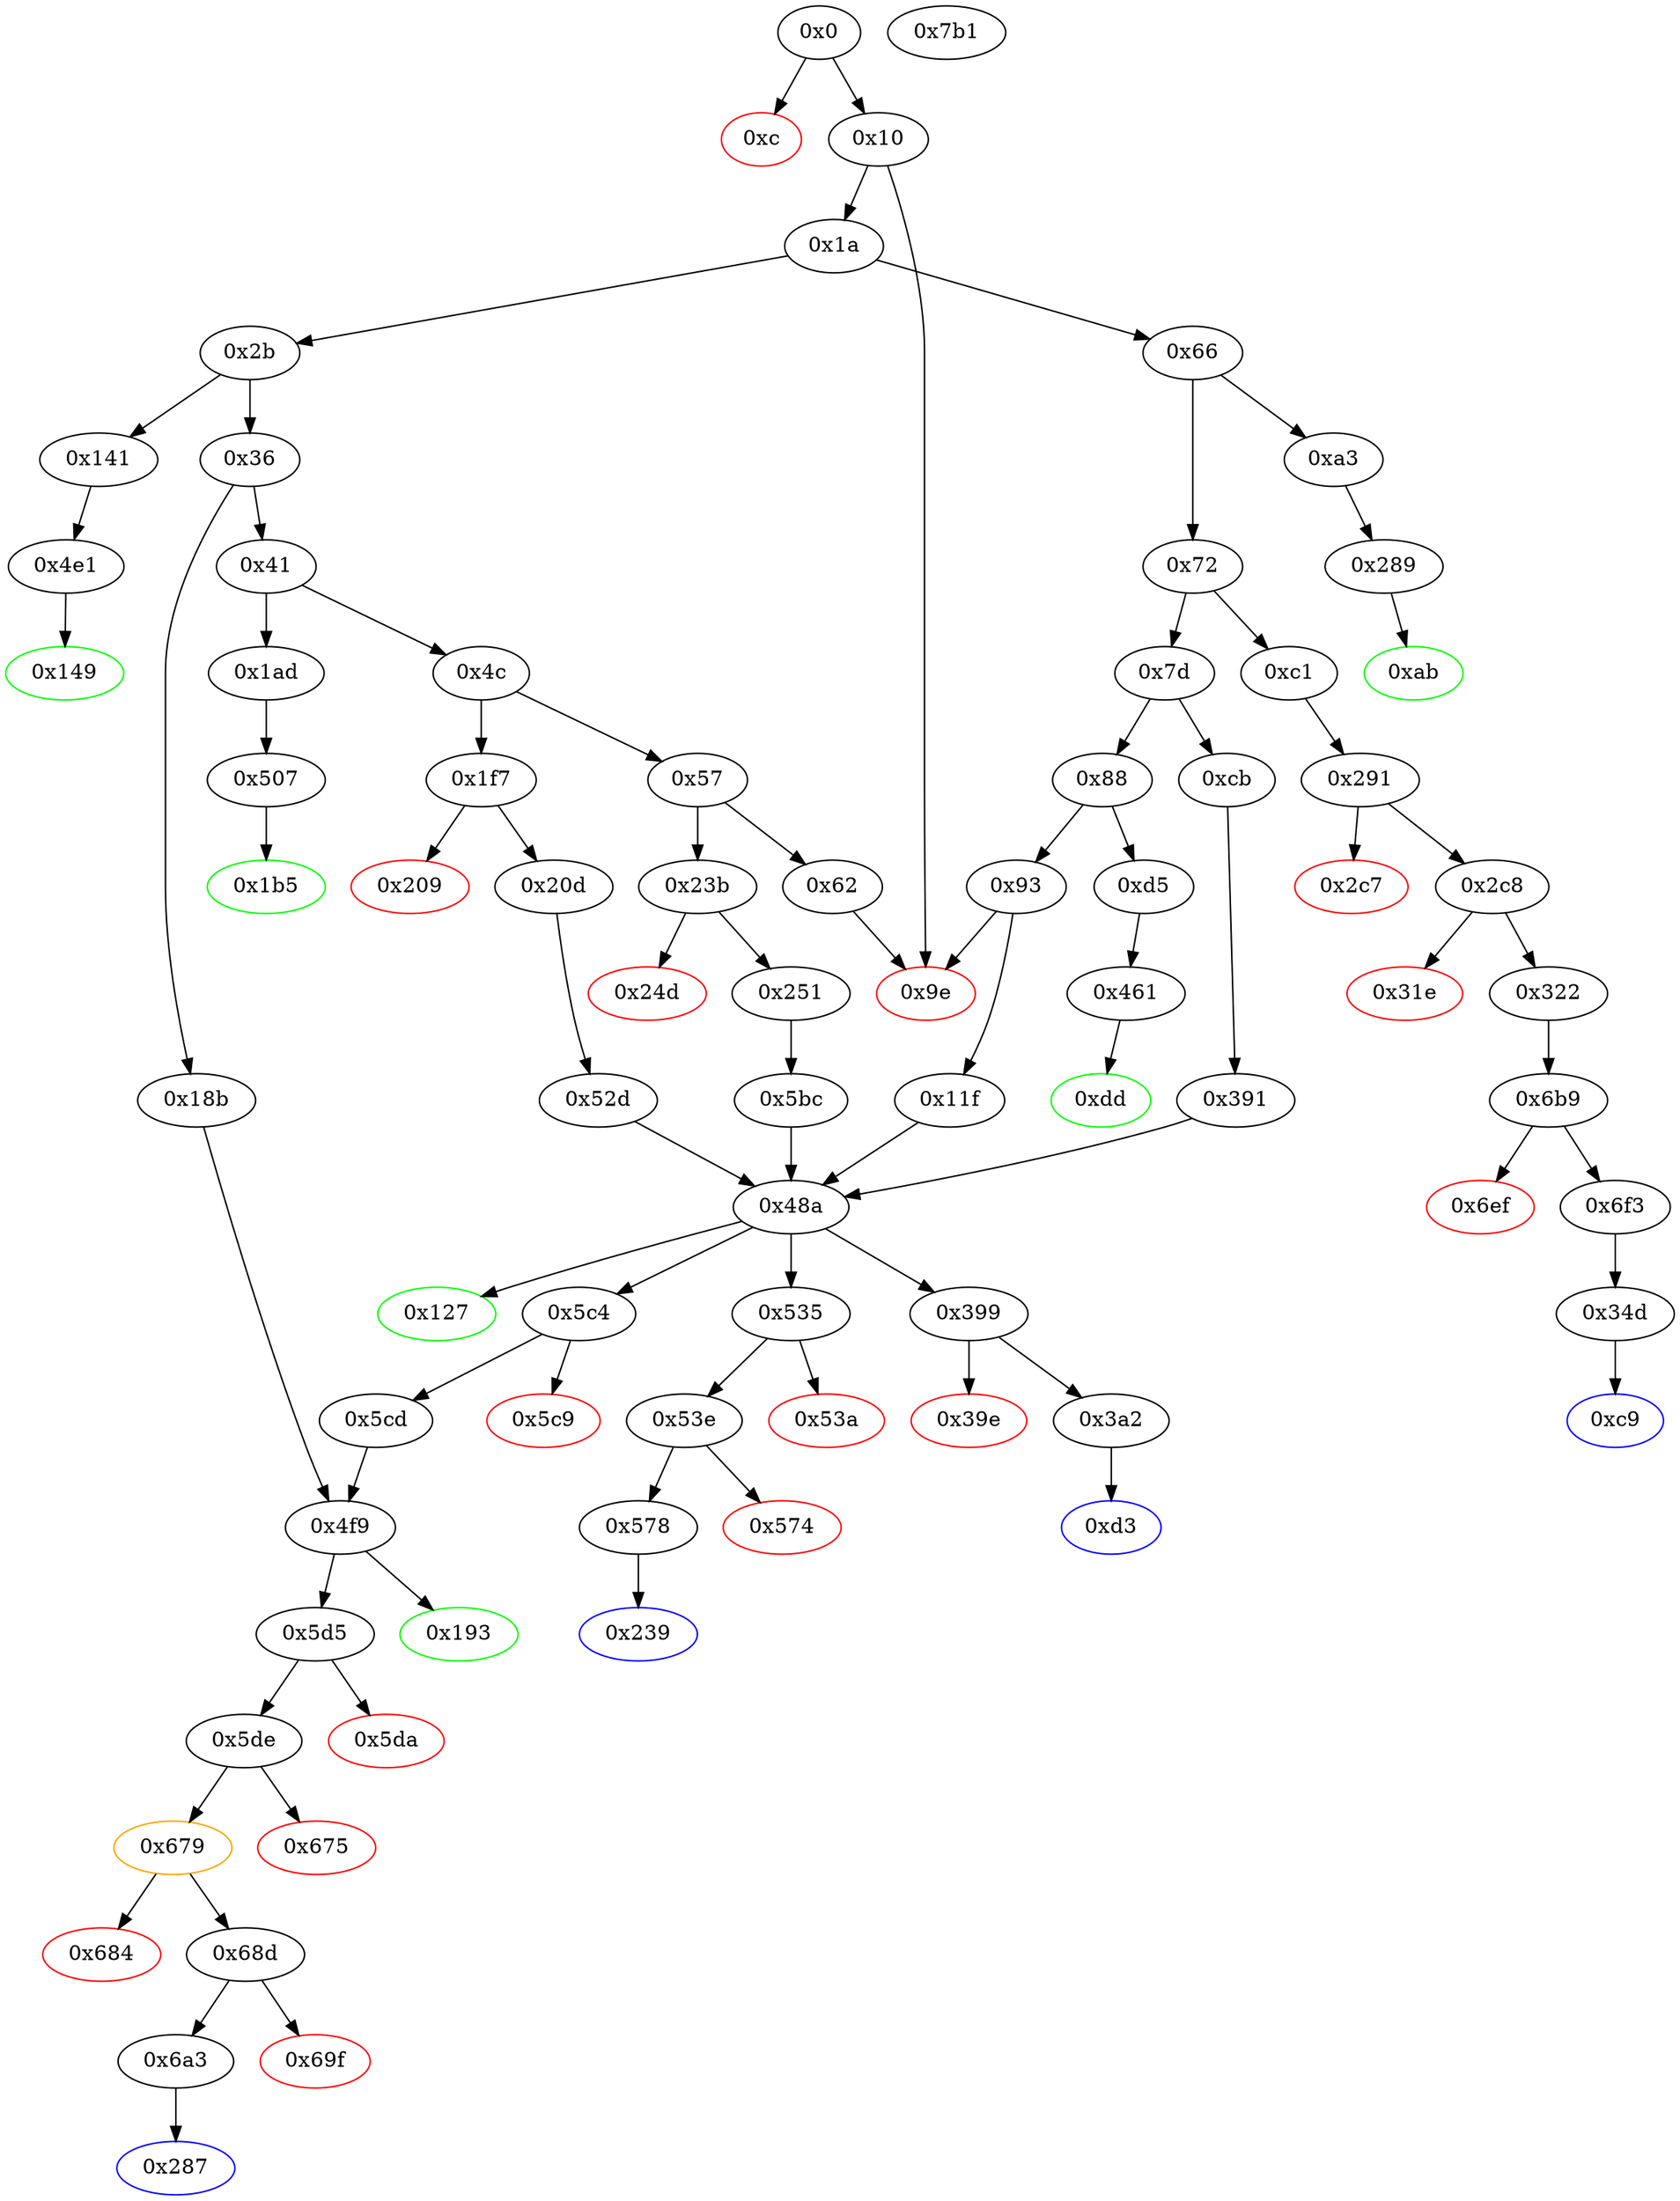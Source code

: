 strict digraph "" {
"0x31e" [color=red, fillcolor=white, id="0x31e", style=filled, tooltip="Block 0x31e\n[0x31e:0x321]\n---\nPredecessors: [0x2c8]\nSuccessors: []\n---\n0x31e PUSH1 0x0\n0x320 DUP1\n0x321 REVERT\n---\n0x31e: V187 = 0x0\n0x321: REVERT 0x0 0x0\n---\nEntry stack: [V13, 0xc9]\nStack pops: 0\nStack additions: []\nExit stack: [V13, 0xc9]\n\nDef sites:\nV13: {0x1a.0x1f}\n0xc9: {0xc1.0xc2}\n"];
"0x1a" [fillcolor=white, id="0x1a", style=filled, tooltip="Block 0x1a\n[0x1a:0x2a]\n---\nPredecessors: [0x10]\nSuccessors: [0x2b, 0x66]\n---\n0x1a PUSH1 0x0\n0x1c CALLDATALOAD\n0x1d PUSH1 0xe0\n0x1f SHR\n0x20 DUP1\n0x21 PUSH4 0xb9e9aec1\n0x26 GT\n0x27 PUSH2 0x66\n0x2a JUMPI\n---\n0x1a: V10 = 0x0\n0x1c: V11 = CALLDATALOAD 0x0\n0x1d: V12 = 0xe0\n0x1f: V13 = SHR 0xe0 V11\n0x21: V14 = 0xb9e9aec1\n0x26: V15 = GT 0xb9e9aec1 V13\n0x27: V16 = 0x66\n0x2a: JUMPI 0x66 V15\n---\nEntry stack: []\nStack pops: 0\nStack additions: [V13]\nExit stack: [V13]\n\nDef sites:\n"];
"0x9e" [color=red, fillcolor=white, id="0x9e", style=filled, tooltip="Block 0x9e\n[0x9e:0xa2]\n---\nPredecessors: [0x10, 0x62, 0x93]\nSuccessors: []\n---\n0x9e JUMPDEST\n0x9f PUSH1 0x0\n0xa1 DUP1\n0xa2 REVERT\n---\n0x9e: JUMPDEST \n0x9f: V48 = 0x0\n0xa2: REVERT 0x0 0x0\n---\nEntry stack: [V13]\nStack pops: 0\nStack additions: []\nExit stack: [V13]\n\nDef sites:\nV13: {0x1a.0x1f}\n"];
"0x5d5" [fillcolor=white, id="0x5d5", style=filled, tooltip="Block 0x5d5\n[0x5d5:0x5d9]\n---\nPredecessors: [0x4f9]\nSuccessors: [0x5da, 0x5de]\n---\n0x5d5 JUMPDEST\n0x5d6 PUSH2 0x5de\n0x5d9 JUMPI\n---\n0x5d5: JUMPDEST \n0x5d6: V314 = 0x5de\n0x5d9: JUMPI 0x5de V273\n---\nEntry stack: [V13, S3, S2, S1, V273]\nStack pops: 1\nStack additions: []\nExit stack: [V13, S3, S2, S1]\n\nDef sites:\nV13: {0x1a.0x1f}\nS3: {0x23b.0x23c, 0x1a.0x1f}\nS2: {0x251.0x26d, 0x1a.0x1f, 0x1f7.0x1f8}\nS1: {0x251.0x277, 0xcb.0xcc, 0x1a.0x1f, 0x20d.0x229}\nV273: {0x4f9.0x502}\n"];
"0x7d" [fillcolor=white, id="0x7d", style=filled, tooltip="Block 0x7d\n[0x7d:0x87]\n---\nPredecessors: [0x72]\nSuccessors: [0x88, 0xcb]\n---\n0x7d DUP1\n0x7e PUSH4 0x715018a6\n0x83 EQ\n0x84 PUSH2 0xcb\n0x87 JUMPI\n---\n0x7e: V39 = 0x715018a6\n0x83: V40 = EQ 0x715018a6 V13\n0x84: V41 = 0xcb\n0x87: JUMPI 0xcb V40\n---\nEntry stack: [V13]\nStack pops: 1\nStack additions: [S0]\nExit stack: [V13]\n\nDef sites:\nV13: {0x1a.0x1f}\n"];
"0x5bc" [fillcolor=white, id="0x5bc", style=filled, tooltip="Block 0x5bc\n[0x5bc:0x5c3]\n---\nPredecessors: [0x251]\nSuccessors: [0x48a]\n---\n0x5bc JUMPDEST\n0x5bd PUSH2 0x5c4\n0x5c0 PUSH2 0x48a\n0x5c3 JUMP\n---\n0x5bc: JUMPDEST \n0x5bd: V308 = 0x5c4\n0x5c0: V309 = 0x48a\n0x5c3: JUMP 0x48a\n---\nEntry stack: [V13, 0x287, V155, V158]\nStack pops: 0\nStack additions: [0x5c4]\nExit stack: [V13, 0x287, V155, V158, 0x5c4]\n\nDef sites:\nV13: {0x1a.0x1f}\n0x287: {0x23b.0x23c}\nV155: {0x251.0x26d}\nV158: {0x251.0x277}\n"];
"0x5cd" [fillcolor=white, id="0x5cd", style=filled, tooltip="Block 0x5cd\n[0x5cd:0x5d4]\n---\nPredecessors: [0x5c4]\nSuccessors: [0x4f9]\n---\n0x5cd JUMPDEST\n0x5ce PUSH2 0x5d5\n0x5d1 PUSH2 0x4f9\n0x5d4 JUMP\n---\n0x5cd: JUMPDEST \n0x5ce: V312 = 0x5d5\n0x5d1: V313 = 0x4f9\n0x5d4: JUMP 0x4f9\n---\nEntry stack: [V13, S2, S1, S0]\nStack pops: 0\nStack additions: [0x5d5]\nExit stack: [V13, S2, S1, S0, 0x5d5]\n\nDef sites:\nV13: {0x1a.0x1f}\nS2: {0x23b.0x23c, 0x1a.0x1f}\nS1: {0x251.0x26d, 0x1a.0x1f, 0x1f7.0x1f8}\nS0: {0x251.0x277, 0xcb.0xcc, 0x1a.0x1f, 0x20d.0x229}\n"];
"0x57" [fillcolor=white, id="0x57", style=filled, tooltip="Block 0x57\n[0x57:0x61]\n---\nPredecessors: [0x4c]\nSuccessors: [0x62, 0x23b]\n---\n0x57 DUP1\n0x58 PUSH4 0xfe417fa5\n0x5d EQ\n0x5e PUSH2 0x23b\n0x61 JUMPI\n---\n0x58: V29 = 0xfe417fa5\n0x5d: V30 = EQ 0xfe417fa5 V13\n0x5e: V31 = 0x23b\n0x61: JUMPI 0x23b V30\n---\nEntry stack: [V13]\nStack pops: 1\nStack additions: [S0]\nExit stack: [V13]\n\nDef sites:\nV13: {0x1a.0x1f}\n"];
"0x1b5" [color=green, fillcolor=white, id="0x1b5", style=filled, tooltip="Block 0x1b5\n[0x1b5:0x1f6]\n---\nPredecessors: [0x507]\nSuccessors: []\n---\n0x1b5 JUMPDEST\n0x1b6 PUSH1 0x40\n0x1b8 MLOAD\n0x1b9 DUP1\n0x1ba DUP3\n0x1bb PUSH20 0xffffffffffffffffffffffffffffffffffffffff\n0x1d0 AND\n0x1d1 PUSH20 0xffffffffffffffffffffffffffffffffffffffff\n0x1e6 AND\n0x1e7 DUP2\n0x1e8 MSTORE\n0x1e9 PUSH1 0x20\n0x1eb ADD\n0x1ec SWAP2\n0x1ed POP\n0x1ee POP\n0x1ef PUSH1 0x40\n0x1f1 MLOAD\n0x1f2 DUP1\n0x1f3 SWAP2\n0x1f4 SUB\n0x1f5 SWAP1\n0x1f6 RETURN\n---\n0x1b5: JUMPDEST \n0x1b6: V116 = 0x40\n0x1b8: V117 = M[0x40]\n0x1bb: V118 = 0xffffffffffffffffffffffffffffffffffffffff\n0x1d0: V119 = AND 0xffffffffffffffffffffffffffffffffffffffff V281\n0x1d1: V120 = 0xffffffffffffffffffffffffffffffffffffffff\n0x1e6: V121 = AND 0xffffffffffffffffffffffffffffffffffffffff V119\n0x1e8: M[V117] = V121\n0x1e9: V122 = 0x20\n0x1eb: V123 = ADD 0x20 V117\n0x1ef: V124 = 0x40\n0x1f1: V125 = M[0x40]\n0x1f4: V126 = SUB V123 V125\n0x1f6: RETURN V125 V126\n---\nEntry stack: [V13, 0x1b5, V281]\nStack pops: 1\nStack additions: []\nExit stack: [V13, 0x1b5]\n\nDef sites:\nV13: {0x1a.0x1f}\n0x1b5: {0x1ad.0x1ae}\nV281: {0x507.0x52a}\n"];
"0x18b" [fillcolor=white, id="0x18b", style=filled, tooltip="Block 0x18b\n[0x18b:0x192]\n---\nPredecessors: [0x36]\nSuccessors: [0x4f9]\n---\n0x18b JUMPDEST\n0x18c PUSH2 0x193\n0x18f PUSH2 0x4f9\n0x192 JUMP\n---\n0x18b: JUMPDEST \n0x18c: V101 = 0x193\n0x18f: V102 = 0x4f9\n0x192: JUMP 0x4f9\n---\nEntry stack: [V13]\nStack pops: 0\nStack additions: [0x193]\nExit stack: [V13, 0x193]\n\nDef sites:\nV13: {0x1a.0x1f}\n"];
"0x88" [fillcolor=white, id="0x88", style=filled, tooltip="Block 0x88\n[0x88:0x92]\n---\nPredecessors: [0x7d]\nSuccessors: [0x93, 0xd5]\n---\n0x88 DUP1\n0x89 PUSH4 0x8da5cb5b\n0x8e EQ\n0x8f PUSH2 0xd5\n0x92 JUMPI\n---\n0x89: V42 = 0x8da5cb5b\n0x8e: V43 = EQ 0x8da5cb5b V13\n0x8f: V44 = 0xd5\n0x92: JUMPI 0xd5 V43\n---\nEntry stack: [V13]\nStack pops: 1\nStack additions: [S0]\nExit stack: [V13]\n\nDef sites:\nV13: {0x1a.0x1f}\n"];
"0x507" [fillcolor=white, id="0x507", style=filled, tooltip="Block 0x507\n[0x507:0x52c]\n---\nPredecessors: [0x1ad]\nSuccessors: [0x1b5]\n---\n0x507 JUMPDEST\n0x508 PUSH1 0x1\n0x50a PUSH1 0x0\n0x50c SWAP1\n0x50d SLOAD\n0x50e SWAP1\n0x50f PUSH2 0x100\n0x512 EXP\n0x513 SWAP1\n0x514 DIV\n0x515 PUSH20 0xffffffffffffffffffffffffffffffffffffffff\n0x52a AND\n0x52b DUP2\n0x52c JUMP\n---\n0x507: JUMPDEST \n0x508: V274 = 0x1\n0x50a: V275 = 0x0\n0x50d: V276 = S[0x1]\n0x50f: V277 = 0x100\n0x512: V278 = EXP 0x100 0x0\n0x514: V279 = DIV V276 0x1\n0x515: V280 = 0xffffffffffffffffffffffffffffffffffffffff\n0x52a: V281 = AND 0xffffffffffffffffffffffffffffffffffffffff V279\n0x52c: JUMP 0x1b5\n---\nEntry stack: [V13, 0x1b5]\nStack pops: 1\nStack additions: [S0, V281]\nExit stack: [V13, 0x1b5, V281]\n\nDef sites:\nV13: {0x1a.0x1f}\n0x1b5: {0x1ad.0x1ae}\n"];
"0x53a" [color=red, fillcolor=white, id="0x53a", style=filled, tooltip="Block 0x53a\n[0x53a:0x53d]\n---\nPredecessors: [0x535]\nSuccessors: []\n---\n0x53a PUSH1 0x0\n0x53c DUP1\n0x53d REVERT\n---\n0x53a: V285 = 0x0\n0x53d: REVERT 0x0 0x0\n---\nEntry stack: [V13, S2, S1, S0]\nStack pops: 0\nStack additions: []\nExit stack: [V13, S2, S1, S0]\n\nDef sites:\nV13: {0x1a.0x1f}\nS2: {0x23b.0x23c, 0x1a.0x1f}\nS1: {0x251.0x26d, 0x1a.0x1f, 0x1f7.0x1f8}\nS0: {0x251.0x277, 0xcb.0xcc, 0x1a.0x1f, 0x20d.0x229}\n"];
"0x20d" [fillcolor=white, id="0x20d", style=filled, tooltip="Block 0x20d\n[0x20d:0x238]\n---\nPredecessors: [0x1f7]\nSuccessors: [0x52d]\n---\n0x20d JUMPDEST\n0x20e DUP2\n0x20f ADD\n0x210 SWAP1\n0x211 DUP1\n0x212 DUP1\n0x213 CALLDATALOAD\n0x214 PUSH20 0xffffffffffffffffffffffffffffffffffffffff\n0x229 AND\n0x22a SWAP1\n0x22b PUSH1 0x20\n0x22d ADD\n0x22e SWAP1\n0x22f SWAP3\n0x230 SWAP2\n0x231 SWAP1\n0x232 POP\n0x233 POP\n0x234 POP\n0x235 PUSH2 0x52d\n0x238 JUMP\n---\n0x20d: JUMPDEST \n0x20f: V136 = ADD 0x4 V130\n0x213: V137 = CALLDATALOAD 0x4\n0x214: V138 = 0xffffffffffffffffffffffffffffffffffffffff\n0x229: V139 = AND 0xffffffffffffffffffffffffffffffffffffffff V137\n0x22b: V140 = 0x20\n0x22d: V141 = ADD 0x20 0x4\n0x235: V142 = 0x52d\n0x238: JUMP 0x52d\n---\nEntry stack: [V13, 0x239, 0x4, V130]\nStack pops: 2\nStack additions: [V139]\nExit stack: [V13, 0x239, V139]\n\nDef sites:\nV13: {0x1a.0x1f}\n0x239: {0x1f7.0x1f8}\n0x4: {0x1f7.0x1fb}\nV130: {0x1f7.0x1ff}\n"];
"0x399" [fillcolor=white, id="0x399", style=filled, tooltip="Block 0x399\n[0x399:0x39d]\n---\nPredecessors: [0x48a]\nSuccessors: [0x39e, 0x3a2]\n---\n0x399 JUMPDEST\n0x39a PUSH2 0x3a2\n0x39d JUMPI\n---\n0x399: JUMPDEST \n0x39a: V214 = 0x3a2\n0x39d: JUMPI 0x3a2 V268\n---\nEntry stack: [V13, S3, S2, S1, V268]\nStack pops: 1\nStack additions: []\nExit stack: [V13, S3, S2, S1]\n\nDef sites:\nV13: {0x1a.0x1f}\nS3: {0x23b.0x23c, 0x1a.0x1f}\nS2: {0x251.0x26d, 0x1a.0x1f, 0x1f7.0x1f8}\nS1: {0x251.0x277, 0xcb.0xcc, 0x1a.0x1f, 0x20d.0x229}\nV268: {0x48a.0x4dc}\n"];
"0x149" [color=green, fillcolor=white, id="0x149", style=filled, tooltip="Block 0x149\n[0x149:0x18a]\n---\nPredecessors: [0x4e1]\nSuccessors: []\n---\n0x149 JUMPDEST\n0x14a PUSH1 0x40\n0x14c MLOAD\n0x14d DUP1\n0x14e DUP3\n0x14f PUSH20 0xffffffffffffffffffffffffffffffffffffffff\n0x164 AND\n0x165 PUSH20 0xffffffffffffffffffffffffffffffffffffffff\n0x17a AND\n0x17b DUP2\n0x17c MSTORE\n0x17d PUSH1 0x20\n0x17f ADD\n0x180 SWAP2\n0x181 POP\n0x182 POP\n0x183 PUSH1 0x40\n0x185 MLOAD\n0x186 DUP1\n0x187 SWAP2\n0x188 SUB\n0x189 SWAP1\n0x18a RETURN\n---\n0x149: JUMPDEST \n0x14a: V90 = 0x40\n0x14c: V91 = M[0x40]\n0x14f: V92 = 0xffffffffffffffffffffffffffffffffffffffff\n0x164: V93 = AND 0xffffffffffffffffffffffffffffffffffffffff 0x135182a23f440f38c292dd8eac39d0c3ba425232\n0x165: V94 = 0xffffffffffffffffffffffffffffffffffffffff\n0x17a: V95 = AND 0xffffffffffffffffffffffffffffffffffffffff 0x135182a23f440f38c292dd8eac39d0c3ba425232\n0x17c: M[V91] = 0x135182a23f440f38c292dd8eac39d0c3ba425232\n0x17d: V96 = 0x20\n0x17f: V97 = ADD 0x20 V91\n0x183: V98 = 0x40\n0x185: V99 = M[0x40]\n0x188: V100 = SUB V97 V99\n0x18a: RETURN V99 V100\n---\nEntry stack: [V13, 0x149, 0x135182a23f440f38c292dd8eac39d0c3ba425232]\nStack pops: 1\nStack additions: []\nExit stack: [V13, 0x149]\n\nDef sites:\nV13: {0x1a.0x1f}\n0x149: {0x141.0x142}\n0x135182a23f440f38c292dd8eac39d0c3ba425232: {0x4e1.0x4e2}\n"];
"0x36" [fillcolor=white, id="0x36", style=filled, tooltip="Block 0x36\n[0x36:0x40]\n---\nPredecessors: [0x2b]\nSuccessors: [0x41, 0x18b]\n---\n0x36 DUP1\n0x37 PUSH4 0xdf68c1a2\n0x3c EQ\n0x3d PUSH2 0x18b\n0x40 JUMPI\n---\n0x37: V20 = 0xdf68c1a2\n0x3c: V21 = EQ 0xdf68c1a2 V13\n0x3d: V22 = 0x18b\n0x40: JUMPI 0x18b V21\n---\nEntry stack: [V13]\nStack pops: 1\nStack additions: [S0]\nExit stack: [V13]\n\nDef sites:\nV13: {0x1a.0x1f}\n"];
"0x2c7" [color=red, fillcolor=white, id="0x2c7", style=filled, tooltip="Block 0x2c7\n[0x2c7:0x2c7]\n---\nPredecessors: [0x291]\nSuccessors: []\n---\n0x2c7 INVALID\n---\n0x2c7: INVALID \n---\nEntry stack: [V13, 0xc9]\nStack pops: 0\nStack additions: []\nExit stack: [V13, 0xc9]\n\nDef sites:\nV13: {0x1a.0x1f}\n0xc9: {0xc1.0xc2}\n"];
"0x287" [color=blue, fillcolor=white, id="0x287", style=filled, tooltip="Block 0x287\n[0x287:0x288]\n---\nPredecessors: [0x6a3]\nSuccessors: []\n---\n0x287 JUMPDEST\n0x288 STOP\n---\n0x287: JUMPDEST \n0x288: STOP \n---\nEntry stack: [V13]\nStack pops: 0\nStack additions: []\nExit stack: [V13]\n\nDef sites:\nV13: {0x1a.0x1f}\n"];
"0x684" [color=red, fillcolor=white, id="0x684", style=filled, tooltip="Block 0x684\n[0x684:0x68c]\n---\nPredecessors: [0x679]\nSuccessors: []\n---\n0x684 RETURNDATASIZE\n0x685 PUSH1 0x0\n0x687 DUP1\n0x688 RETURNDATACOPY\n0x689 RETURNDATASIZE\n0x68a PUSH1 0x0\n0x68c REVERT\n---\n0x684: V351 = RETURNDATASIZE\n0x685: V352 = 0x0\n0x688: RETURNDATACOPY 0x0 0x0 V351\n0x689: V353 = RETURNDATASIZE\n0x68a: V354 = 0x0\n0x68c: REVERT 0x0 V353\n---\nEntry stack: [V13, S6, S5, S4, V317, 0xa9059cbb, V335, V348]\nStack pops: 0\nStack additions: []\nExit stack: [V13, S6, S5, S4, V317, 0xa9059cbb, V335, V348]\n\nDef sites:\nV13: {0x1a.0x1f}\nS6: {0x23b.0x23c, 0x1a.0x1f}\nS5: {0x251.0x26d, 0x1a.0x1f, 0x1f7.0x1f8}\nS4: {0x251.0x277, 0xcb.0xcc, 0x1a.0x1f, 0x20d.0x229}\nV317: {0x5de.0x5f5}\n0xa9059cbb: {0x5de.0x5f6}\nV335: {0x5de.0x65b}\nV348: {0x679.0x67d}\n"];
"0x391" [fillcolor=white, id="0x391", style=filled, tooltip="Block 0x391\n[0x391:0x398]\n---\nPredecessors: [0xcb]\nSuccessors: [0x48a]\n---\n0x391 JUMPDEST\n0x392 PUSH2 0x399\n0x395 PUSH2 0x48a\n0x398 JUMP\n---\n0x391: JUMPDEST \n0x392: V212 = 0x399\n0x395: V213 = 0x48a\n0x398: JUMP 0x48a\n---\nEntry stack: [V13, 0xd3]\nStack pops: 0\nStack additions: [0x399]\nExit stack: [V13, 0xd3, 0x399]\n\nDef sites:\nV13: {0x1a.0x1f}\n0xd3: {0xcb.0xcc}\n"];
"0x1ad" [fillcolor=white, id="0x1ad", style=filled, tooltip="Block 0x1ad\n[0x1ad:0x1b4]\n---\nPredecessors: [0x41]\nSuccessors: [0x507]\n---\n0x1ad JUMPDEST\n0x1ae PUSH2 0x1b5\n0x1b1 PUSH2 0x507\n0x1b4 JUMP\n---\n0x1ad: JUMPDEST \n0x1ae: V114 = 0x1b5\n0x1b1: V115 = 0x507\n0x1b4: JUMP 0x507\n---\nEntry stack: [V13]\nStack pops: 0\nStack additions: [0x1b5]\nExit stack: [V13, 0x1b5]\n\nDef sites:\nV13: {0x1a.0x1f}\n"];
"0x6a3" [fillcolor=white, id="0x6a3", style=filled, tooltip="Block 0x6a3\n[0x6a3:0x6b8]\n---\nPredecessors: [0x68d]\nSuccessors: [0x287]\n---\n0x6a3 JUMPDEST\n0x6a4 DUP2\n0x6a5 ADD\n0x6a6 SWAP1\n0x6a7 DUP1\n0x6a8 DUP1\n0x6a9 MLOAD\n0x6aa SWAP1\n0x6ab PUSH1 0x20\n0x6ad ADD\n0x6ae SWAP1\n0x6af SWAP3\n0x6b0 SWAP2\n0x6b1 SWAP1\n0x6b2 POP\n0x6b3 POP\n0x6b4 POP\n0x6b5 POP\n0x6b6 POP\n0x6b7 POP\n0x6b8 JUMP\n---\n0x6a3: JUMPDEST \n0x6a5: V363 = ADD V356 V357\n0x6a9: V364 = M[V356]\n0x6ab: V365 = 0x20\n0x6ad: V366 = ADD 0x20 V356\n0x6b8: JUMP S4\n---\nEntry stack: [V13, S4, S3, S2, V356, V357]\nStack pops: 5\nStack additions: []\nExit stack: [V13]\n\nDef sites:\nV13: {0x1a.0x1f}\nS4: {0x23b.0x23c, 0x1a.0x1f}\nS3: {0x251.0x26d, 0x1a.0x1f, 0x1f7.0x1f8}\nS2: {0x251.0x277, 0xcb.0xcc, 0x1a.0x1f, 0x20d.0x229}\nV356: {0x68d.0x694}\nV357: {0x68d.0x695}\n"];
"0x322" [fillcolor=white, id="0x322", style=filled, tooltip="Block 0x322\n[0x322:0x34c]\n---\nPredecessors: [0x2c8]\nSuccessors: [0x6b9]\n---\n0x322 JUMPDEST\n0x323 PUSH2 0x34d\n0x326 PUSH1 0x1\n0x328 PUSH1 0x0\n0x32a SWAP1\n0x32b SLOAD\n0x32c SWAP1\n0x32d PUSH2 0x100\n0x330 EXP\n0x331 SWAP1\n0x332 DIV\n0x333 PUSH20 0xffffffffffffffffffffffffffffffffffffffff\n0x348 AND\n0x349 PUSH2 0x6b9\n0x34c JUMP\n---\n0x322: JUMPDEST \n0x323: V188 = 0x34d\n0x326: V189 = 0x1\n0x328: V190 = 0x0\n0x32b: V191 = S[0x1]\n0x32d: V192 = 0x100\n0x330: V193 = EXP 0x100 0x0\n0x332: V194 = DIV V191 0x1\n0x333: V195 = 0xffffffffffffffffffffffffffffffffffffffff\n0x348: V196 = AND 0xffffffffffffffffffffffffffffffffffffffff V194\n0x349: V197 = 0x6b9\n0x34c: JUMP 0x6b9\n---\nEntry stack: [V13, 0xc9]\nStack pops: 0\nStack additions: [0x34d, V196]\nExit stack: [V13, 0xc9, 0x34d, V196]\n\nDef sites:\nV13: {0x1a.0x1f}\n0xc9: {0xc1.0xc2}\n"];
"0x93" [fillcolor=white, id="0x93", style=filled, tooltip="Block 0x93\n[0x93:0x9d]\n---\nPredecessors: [0x88]\nSuccessors: [0x9e, 0x11f]\n---\n0x93 DUP1\n0x94 PUSH4 0x8f32d59b\n0x99 EQ\n0x9a PUSH2 0x11f\n0x9d JUMPI\n---\n0x94: V45 = 0x8f32d59b\n0x99: V46 = EQ 0x8f32d59b V13\n0x9a: V47 = 0x11f\n0x9d: JUMPI 0x11f V46\n---\nEntry stack: [V13]\nStack pops: 1\nStack additions: [S0]\nExit stack: [V13]\n\nDef sites:\nV13: {0x1a.0x1f}\n"];
"0x289" [fillcolor=white, id="0x289", style=filled, tooltip="Block 0x289\n[0x289:0x290]\n---\nPredecessors: [0xa3]\nSuccessors: [0xab]\n---\n0x289 JUMPDEST\n0x28a PUSH4 0x5e3b5700\n0x28f DUP2\n0x290 JUMP\n---\n0x289: JUMPDEST \n0x28a: V162 = 0x5e3b5700\n0x290: JUMP 0xab\n---\nEntry stack: [V13, 0xab]\nStack pops: 1\nStack additions: [S0, 0x5e3b5700]\nExit stack: [V13, 0xab, 0x5e3b5700]\n\nDef sites:\nV13: {0x1a.0x1f}\n0xab: {0xa3.0xa4}\n"];
"0xc1" [fillcolor=white, id="0xc1", style=filled, tooltip="Block 0xc1\n[0xc1:0xc8]\n---\nPredecessors: [0x72]\nSuccessors: [0x291]\n---\n0xc1 JUMPDEST\n0xc2 PUSH2 0xc9\n0xc5 PUSH2 0x291\n0xc8 JUMP\n---\n0xc1: JUMPDEST \n0xc2: V58 = 0xc9\n0xc5: V59 = 0x291\n0xc8: JUMP 0x291\n---\nEntry stack: [V13]\nStack pops: 0\nStack additions: [0xc9]\nExit stack: [V13, 0xc9]\n\nDef sites:\nV13: {0x1a.0x1f}\n"];
"0x239" [color=blue, fillcolor=white, id="0x239", style=filled, tooltip="Block 0x239\n[0x239:0x23a]\n---\nPredecessors: [0x578]\nSuccessors: []\n---\n0x239 JUMPDEST\n0x23a STOP\n---\n0x239: JUMPDEST \n0x23a: STOP \n---\nEntry stack: [V13, S0]\nStack pops: 0\nStack additions: []\nExit stack: [V13, S0]\n\nDef sites:\nV13: {0x1a.0x1f}\nS0: {0x23b.0x23c, 0x1a.0x1f}\n"];
"0x6b9" [fillcolor=white, id="0x6b9", style=filled, tooltip="Block 0x6b9\n[0x6b9:0x6ee]\n---\nPredecessors: [0x322]\nSuccessors: [0x6ef, 0x6f3]\n---\n0x6b9 JUMPDEST\n0x6ba PUSH1 0x0\n0x6bc PUSH20 0xffffffffffffffffffffffffffffffffffffffff\n0x6d1 AND\n0x6d2 DUP2\n0x6d3 PUSH20 0xffffffffffffffffffffffffffffffffffffffff\n0x6e8 AND\n0x6e9 EQ\n0x6ea ISZERO\n0x6eb PUSH2 0x6f3\n0x6ee JUMPI\n---\n0x6b9: JUMPDEST \n0x6ba: V367 = 0x0\n0x6bc: V368 = 0xffffffffffffffffffffffffffffffffffffffff\n0x6d1: V369 = AND 0xffffffffffffffffffffffffffffffffffffffff 0x0\n0x6d3: V370 = 0xffffffffffffffffffffffffffffffffffffffff\n0x6e8: V371 = AND 0xffffffffffffffffffffffffffffffffffffffff V196\n0x6e9: V372 = EQ V371 0x0\n0x6ea: V373 = ISZERO V372\n0x6eb: V374 = 0x6f3\n0x6ee: JUMPI 0x6f3 V373\n---\nEntry stack: [V13, 0xc9, 0x34d, V196]\nStack pops: 1\nStack additions: [S0]\nExit stack: [V13, 0xc9, 0x34d, V196]\n\nDef sites:\nV13: {0x1a.0x1f}\n0xc9: {0xc1.0xc2}\n0x34d: {0x322.0x323}\nV196: {0x322.0x348}\n"];
"0x66" [fillcolor=white, id="0x66", style=filled, tooltip="Block 0x66\n[0x66:0x71]\n---\nPredecessors: [0x1a]\nSuccessors: [0x72, 0xa3]\n---\n0x66 JUMPDEST\n0x67 DUP1\n0x68 PUSH4 0x251c1aa3\n0x6d EQ\n0x6e PUSH2 0xa3\n0x71 JUMPI\n---\n0x66: JUMPDEST \n0x68: V33 = 0x251c1aa3\n0x6d: V34 = EQ 0x251c1aa3 V13\n0x6e: V35 = 0xa3\n0x71: JUMPI 0xa3 V34\n---\nEntry stack: [V13]\nStack pops: 1\nStack additions: [S0]\nExit stack: [V13]\n\nDef sites:\nV13: {0x1a.0x1f}\n"];
"0x4e1" [fillcolor=white, id="0x4e1", style=filled, tooltip="Block 0x4e1\n[0x4e1:0x4f8]\n---\nPredecessors: [0x141]\nSuccessors: [0x149]\n---\n0x4e1 JUMPDEST\n0x4e2 PUSH20 0x135182a23f440f38c292dd8eac39d0c3ba425232\n0x4f7 DUP2\n0x4f8 JUMP\n---\n0x4e1: JUMPDEST \n0x4e2: V269 = 0x135182a23f440f38c292dd8eac39d0c3ba425232\n0x4f8: JUMP 0x149\n---\nEntry stack: [V13, 0x149]\nStack pops: 1\nStack additions: [S0, 0x135182a23f440f38c292dd8eac39d0c3ba425232]\nExit stack: [V13, 0x149, 0x135182a23f440f38c292dd8eac39d0c3ba425232]\n\nDef sites:\nV13: {0x1a.0x1f}\n0x149: {0x141.0x142}\n"];
"0x7b1" [fillcolor=white, id="0x7b1", style=filled, tooltip="Block 0x7b1\n[0x7b1:0x7e5]\n---\nPredecessors: []\nSuccessors: []\n---\n0x7b1 INVALID\n0x7b2 LOG2\n0x7b3 PUSH6 0x627a7a723158\n0x7ba SHA3\n0x7bb MISSING 0xe3\n0x7bc DUP7\n0x7bd SWAP5\n0x7be SWAP9\n0x7bf MISSING 0x2a\n0x7c0 PUSH11 0x3fb35db9653a49e1cd502a\n0x7cc MISSING 0xb9\n0x7cd DIV\n0x7ce CALLDATALOAD\n0x7cf MISSING 0xe9\n0x7d0 CODECOPY\n0x7d1 MISSING 0xbf\n0x7d2 ADDRESS\n0x7d3 MISSING 0xdf\n0x7d4 MISSING 0xee\n0x7d5 DUP7\n0x7d6 MSTORE8\n0x7d7 MISSING 0xba\n0x7d8 MISSING 0xc7\n0x7d9 MULMOD\n0x7da SIGNEXTEND\n0x7db PUSH5 0x736f6c6343\n0x7e1 STOP\n0x7e2 SDIV\n0x7e3 MISSING 0xc\n0x7e4 STOP\n0x7e5 ORIGIN\n---\n0x7b1: INVALID \n0x7b2: LOG S0 S1 S2 S3\n0x7b3: V405 = 0x627a7a723158\n0x7ba: V406 = SHA3 0x627a7a723158 S4\n0x7bb: MISSING 0xe3\n0x7bf: MISSING 0x2a\n0x7c0: V407 = 0x3fb35db9653a49e1cd502a\n0x7cc: MISSING 0xb9\n0x7cd: V408 = DIV S0 S1\n0x7ce: V409 = CALLDATALOAD V408\n0x7cf: MISSING 0xe9\n0x7d0: CODECOPY S0 S1 S2\n0x7d1: MISSING 0xbf\n0x7d2: V410 = ADDRESS\n0x7d3: MISSING 0xdf\n0x7d4: MISSING 0xee\n0x7d6: M8[S6] = S0\n0x7d7: MISSING 0xba\n0x7d8: MISSING 0xc7\n0x7d9: V411 = MULMOD S0 S1 S2\n0x7da: V412 = SIGNEXTEND V411 S3\n0x7db: V413 = 0x736f6c6343\n0x7e1: STOP \n0x7e2: V414 = SDIV S0 S1\n0x7e3: MISSING 0xc\n0x7e4: STOP \n0x7e5: V415 = ORIGIN\n---\nEntry stack: []\nStack pops: 0\nStack additions: [V406, S8, S0, S1, S2, S3, S6, S5, S6, S7, S4, 0x3fb35db9653a49e1cd502a, V409, V410, S1, S2, S3, S4, S5, S6, 0x736f6c6343, V412, V414, V415]\nExit stack: []\n\nDef sites:\n"];
"0x5de" [fillcolor=white, id="0x5de", style=filled, tooltip="Block 0x5de\n[0x5de:0x674]\n---\nPredecessors: [0x5d5]\nSuccessors: [0x675, 0x679]\n---\n0x5de JUMPDEST\n0x5df DUP2\n0x5e0 PUSH20 0xffffffffffffffffffffffffffffffffffffffff\n0x5f5 AND\n0x5f6 PUSH4 0xa9059cbb\n0x5fb PUSH20 0x135182a23f440f38c292dd8eac39d0c3ba425232\n0x610 DUP4\n0x611 PUSH1 0x40\n0x613 MLOAD\n0x614 DUP4\n0x615 PUSH4 0xffffffff\n0x61a AND\n0x61b PUSH1 0xe0\n0x61d SHL\n0x61e DUP2\n0x61f MSTORE\n0x620 PUSH1 0x4\n0x622 ADD\n0x623 DUP1\n0x624 DUP4\n0x625 PUSH20 0xffffffffffffffffffffffffffffffffffffffff\n0x63a AND\n0x63b PUSH20 0xffffffffffffffffffffffffffffffffffffffff\n0x650 AND\n0x651 DUP2\n0x652 MSTORE\n0x653 PUSH1 0x20\n0x655 ADD\n0x656 DUP3\n0x657 DUP2\n0x658 MSTORE\n0x659 PUSH1 0x20\n0x65b ADD\n0x65c SWAP3\n0x65d POP\n0x65e POP\n0x65f POP\n0x660 PUSH1 0x20\n0x662 PUSH1 0x40\n0x664 MLOAD\n0x665 DUP1\n0x666 DUP4\n0x667 SUB\n0x668 DUP2\n0x669 PUSH1 0x0\n0x66b DUP8\n0x66c DUP1\n0x66d EXTCODESIZE\n0x66e ISZERO\n0x66f DUP1\n0x670 ISZERO\n0x671 PUSH2 0x679\n0x674 JUMPI\n---\n0x5de: JUMPDEST \n0x5e0: V316 = 0xffffffffffffffffffffffffffffffffffffffff\n0x5f5: V317 = AND 0xffffffffffffffffffffffffffffffffffffffff S1\n0x5f6: V318 = 0xa9059cbb\n0x5fb: V319 = 0x135182a23f440f38c292dd8eac39d0c3ba425232\n0x611: V320 = 0x40\n0x613: V321 = M[0x40]\n0x615: V322 = 0xffffffff\n0x61a: V323 = AND 0xffffffff 0xa9059cbb\n0x61b: V324 = 0xe0\n0x61d: V325 = SHL 0xe0 0xa9059cbb\n0x61f: M[V321] = 0xa9059cbb00000000000000000000000000000000000000000000000000000000\n0x620: V326 = 0x4\n0x622: V327 = ADD 0x4 V321\n0x625: V328 = 0xffffffffffffffffffffffffffffffffffffffff\n0x63a: V329 = AND 0xffffffffffffffffffffffffffffffffffffffff 0x135182a23f440f38c292dd8eac39d0c3ba425232\n0x63b: V330 = 0xffffffffffffffffffffffffffffffffffffffff\n0x650: V331 = AND 0xffffffffffffffffffffffffffffffffffffffff 0x135182a23f440f38c292dd8eac39d0c3ba425232\n0x652: M[V327] = 0x135182a23f440f38c292dd8eac39d0c3ba425232\n0x653: V332 = 0x20\n0x655: V333 = ADD 0x20 V327\n0x658: M[V333] = S0\n0x659: V334 = 0x20\n0x65b: V335 = ADD 0x20 V333\n0x660: V336 = 0x20\n0x662: V337 = 0x40\n0x664: V338 = M[0x40]\n0x667: V339 = SUB V335 V338\n0x669: V340 = 0x0\n0x66d: V341 = EXTCODESIZE V317\n0x66e: V342 = ISZERO V341\n0x670: V343 = ISZERO V342\n0x671: V344 = 0x679\n0x674: JUMPI 0x679 V343\n---\nEntry stack: [V13, S2, S1, S0]\nStack pops: 2\nStack additions: [S1, S0, V317, 0xa9059cbb, V335, 0x20, V338, V339, V338, 0x0, V317, V342]\nExit stack: [V13, S2, S1, S0, V317, 0xa9059cbb, V335, 0x20, V338, V339, V338, 0x0, V317, V342]\n\nDef sites:\nV13: {0x1a.0x1f}\nS2: {0x23b.0x23c, 0x1a.0x1f}\nS1: {0x251.0x26d, 0x1a.0x1f, 0x1f7.0x1f8}\nS0: {0x251.0x277, 0xcb.0xcc, 0x1a.0x1f, 0x20d.0x229}\n"];
"0x127" [color=green, fillcolor=white, id="0x127", style=filled, tooltip="Block 0x127\n[0x127:0x140]\n---\nPredecessors: [0x48a]\nSuccessors: []\n---\n0x127 JUMPDEST\n0x128 PUSH1 0x40\n0x12a MLOAD\n0x12b DUP1\n0x12c DUP3\n0x12d ISZERO\n0x12e ISZERO\n0x12f ISZERO\n0x130 ISZERO\n0x131 DUP2\n0x132 MSTORE\n0x133 PUSH1 0x20\n0x135 ADD\n0x136 SWAP2\n0x137 POP\n0x138 POP\n0x139 PUSH1 0x40\n0x13b MLOAD\n0x13c DUP1\n0x13d SWAP2\n0x13e SUB\n0x13f SWAP1\n0x140 RETURN\n---\n0x127: JUMPDEST \n0x128: V77 = 0x40\n0x12a: V78 = M[0x40]\n0x12d: V79 = ISZERO V268\n0x12e: V80 = ISZERO V79\n0x12f: V81 = ISZERO V80\n0x130: V82 = ISZERO V81\n0x132: M[V78] = V82\n0x133: V83 = 0x20\n0x135: V84 = ADD 0x20 V78\n0x139: V85 = 0x40\n0x13b: V86 = M[0x40]\n0x13e: V87 = SUB V84 V86\n0x140: RETURN V86 V87\n---\nEntry stack: [V13, S3, S2, S1, V268]\nStack pops: 1\nStack additions: []\nExit stack: [V13, S3, S2, S1]\n\nDef sites:\nV13: {0x1a.0x1f}\nS3: {0x23b.0x23c, 0x1a.0x1f}\nS2: {0x251.0x26d, 0x1a.0x1f, 0x1f7.0x1f8}\nS1: {0x251.0x277, 0xcb.0xcc, 0x1a.0x1f, 0x20d.0x229}\nV268: {0x48a.0x4dc}\n"];
"0x251" [fillcolor=white, id="0x251", style=filled, tooltip="Block 0x251\n[0x251:0x286]\n---\nPredecessors: [0x23b]\nSuccessors: [0x5bc]\n---\n0x251 JUMPDEST\n0x252 DUP2\n0x253 ADD\n0x254 SWAP1\n0x255 DUP1\n0x256 DUP1\n0x257 CALLDATALOAD\n0x258 PUSH20 0xffffffffffffffffffffffffffffffffffffffff\n0x26d AND\n0x26e SWAP1\n0x26f PUSH1 0x20\n0x271 ADD\n0x272 SWAP1\n0x273 SWAP3\n0x274 SWAP2\n0x275 SWAP1\n0x276 DUP1\n0x277 CALLDATALOAD\n0x278 SWAP1\n0x279 PUSH1 0x20\n0x27b ADD\n0x27c SWAP1\n0x27d SWAP3\n0x27e SWAP2\n0x27f SWAP1\n0x280 POP\n0x281 POP\n0x282 POP\n0x283 PUSH2 0x5bc\n0x286 JUMP\n---\n0x251: JUMPDEST \n0x253: V152 = ADD 0x4 V146\n0x257: V153 = CALLDATALOAD 0x4\n0x258: V154 = 0xffffffffffffffffffffffffffffffffffffffff\n0x26d: V155 = AND 0xffffffffffffffffffffffffffffffffffffffff V153\n0x26f: V156 = 0x20\n0x271: V157 = ADD 0x20 0x4\n0x277: V158 = CALLDATALOAD 0x24\n0x279: V159 = 0x20\n0x27b: V160 = ADD 0x20 0x24\n0x283: V161 = 0x5bc\n0x286: JUMP 0x5bc\n---\nEntry stack: [V13, 0x287, 0x4, V146]\nStack pops: 2\nStack additions: [V155, V158]\nExit stack: [V13, 0x287, V155, V158]\n\nDef sites:\nV13: {0x1a.0x1f}\n0x287: {0x23b.0x23c}\n0x4: {0x23b.0x23f}\nV146: {0x23b.0x243}\n"];
"0x1f7" [fillcolor=white, id="0x1f7", style=filled, tooltip="Block 0x1f7\n[0x1f7:0x208]\n---\nPredecessors: [0x4c]\nSuccessors: [0x209, 0x20d]\n---\n0x1f7 JUMPDEST\n0x1f8 PUSH2 0x239\n0x1fb PUSH1 0x4\n0x1fd DUP1\n0x1fe CALLDATASIZE\n0x1ff SUB\n0x200 PUSH1 0x20\n0x202 DUP2\n0x203 LT\n0x204 ISZERO\n0x205 PUSH2 0x20d\n0x208 JUMPI\n---\n0x1f7: JUMPDEST \n0x1f8: V127 = 0x239\n0x1fb: V128 = 0x4\n0x1fe: V129 = CALLDATASIZE\n0x1ff: V130 = SUB V129 0x4\n0x200: V131 = 0x20\n0x203: V132 = LT V130 0x20\n0x204: V133 = ISZERO V132\n0x205: V134 = 0x20d\n0x208: JUMPI 0x20d V133\n---\nEntry stack: [V13]\nStack pops: 0\nStack additions: [0x239, 0x4, V130]\nExit stack: [V13, 0x239, 0x4, V130]\n\nDef sites:\nV13: {0x1a.0x1f}\n"];
"0xcb" [fillcolor=white, id="0xcb", style=filled, tooltip="Block 0xcb\n[0xcb:0xd2]\n---\nPredecessors: [0x7d]\nSuccessors: [0x391]\n---\n0xcb JUMPDEST\n0xcc PUSH2 0xd3\n0xcf PUSH2 0x391\n0xd2 JUMP\n---\n0xcb: JUMPDEST \n0xcc: V60 = 0xd3\n0xcf: V61 = 0x391\n0xd2: JUMP 0x391\n---\nEntry stack: [V13]\nStack pops: 0\nStack additions: [0xd3]\nExit stack: [V13, 0xd3]\n\nDef sites:\nV13: {0x1a.0x1f}\n"];
"0x72" [fillcolor=white, id="0x72", style=filled, tooltip="Block 0x72\n[0x72:0x7c]\n---\nPredecessors: [0x66]\nSuccessors: [0x7d, 0xc1]\n---\n0x72 DUP1\n0x73 PUSH4 0x4e71e0c8\n0x78 EQ\n0x79 PUSH2 0xc1\n0x7c JUMPI\n---\n0x73: V36 = 0x4e71e0c8\n0x78: V37 = EQ 0x4e71e0c8 V13\n0x79: V38 = 0xc1\n0x7c: JUMPI 0xc1 V37\n---\nEntry stack: [V13]\nStack pops: 1\nStack additions: [S0]\nExit stack: [V13]\n\nDef sites:\nV13: {0x1a.0x1f}\n"];
"0x461" [fillcolor=white, id="0x461", style=filled, tooltip="Block 0x461\n[0x461:0x489]\n---\nPredecessors: [0xd5]\nSuccessors: [0xdd]\n---\n0x461 JUMPDEST\n0x462 PUSH1 0x0\n0x464 DUP1\n0x465 PUSH1 0x0\n0x467 SWAP1\n0x468 SLOAD\n0x469 SWAP1\n0x46a PUSH2 0x100\n0x46d EXP\n0x46e SWAP1\n0x46f DIV\n0x470 PUSH20 0xffffffffffffffffffffffffffffffffffffffff\n0x485 AND\n0x486 SWAP1\n0x487 POP\n0x488 SWAP1\n0x489 JUMP\n---\n0x461: JUMPDEST \n0x462: V247 = 0x0\n0x465: V248 = 0x0\n0x468: V249 = S[0x0]\n0x46a: V250 = 0x100\n0x46d: V251 = EXP 0x100 0x0\n0x46f: V252 = DIV V249 0x1\n0x470: V253 = 0xffffffffffffffffffffffffffffffffffffffff\n0x485: V254 = AND 0xffffffffffffffffffffffffffffffffffffffff V252\n0x489: JUMP 0xdd\n---\nEntry stack: [V13, 0xdd]\nStack pops: 1\nStack additions: [V254]\nExit stack: [V13, V254]\n\nDef sites:\nV13: {0x1a.0x1f}\n0xdd: {0xd5.0xd6}\n"];
"0x0" [fillcolor=white, id="0x0", style=filled, tooltip="Block 0x0\n[0x0:0xb]\n---\nPredecessors: []\nSuccessors: [0xc, 0x10]\n---\n0x0 PUSH1 0x80\n0x2 PUSH1 0x40\n0x4 MSTORE\n0x5 CALLVALUE\n0x6 DUP1\n0x7 ISZERO\n0x8 PUSH2 0x10\n0xb JUMPI\n---\n0x0: V0 = 0x80\n0x2: V1 = 0x40\n0x4: M[0x40] = 0x80\n0x5: V2 = CALLVALUE\n0x7: V3 = ISZERO V2\n0x8: V4 = 0x10\n0xb: JUMPI 0x10 V3\n---\nEntry stack: []\nStack pops: 0\nStack additions: [V2]\nExit stack: [V2]\n\nDef sites:\n"];
"0xdd" [color=green, fillcolor=white, id="0xdd", style=filled, tooltip="Block 0xdd\n[0xdd:0x11e]\n---\nPredecessors: [0x461]\nSuccessors: []\n---\n0xdd JUMPDEST\n0xde PUSH1 0x40\n0xe0 MLOAD\n0xe1 DUP1\n0xe2 DUP3\n0xe3 PUSH20 0xffffffffffffffffffffffffffffffffffffffff\n0xf8 AND\n0xf9 PUSH20 0xffffffffffffffffffffffffffffffffffffffff\n0x10e AND\n0x10f DUP2\n0x110 MSTORE\n0x111 PUSH1 0x20\n0x113 ADD\n0x114 SWAP2\n0x115 POP\n0x116 POP\n0x117 PUSH1 0x40\n0x119 MLOAD\n0x11a DUP1\n0x11b SWAP2\n0x11c SUB\n0x11d SWAP1\n0x11e RETURN\n---\n0xdd: JUMPDEST \n0xde: V64 = 0x40\n0xe0: V65 = M[0x40]\n0xe3: V66 = 0xffffffffffffffffffffffffffffffffffffffff\n0xf8: V67 = AND 0xffffffffffffffffffffffffffffffffffffffff V254\n0xf9: V68 = 0xffffffffffffffffffffffffffffffffffffffff\n0x10e: V69 = AND 0xffffffffffffffffffffffffffffffffffffffff V67\n0x110: M[V65] = V69\n0x111: V70 = 0x20\n0x113: V71 = ADD 0x20 V65\n0x117: V72 = 0x40\n0x119: V73 = M[0x40]\n0x11c: V74 = SUB V71 V73\n0x11e: RETURN V73 V74\n---\nEntry stack: [V13, V254]\nStack pops: 1\nStack additions: []\nExit stack: [V13]\n\nDef sites:\nV13: {0x1a.0x1f}\nV254: {0x461.0x485}\n"];
"0x48a" [fillcolor=white, id="0x48a", style=filled, tooltip="Block 0x48a\n[0x48a:0x4e0]\n---\nPredecessors: [0x11f, 0x391, 0x52d, 0x5bc]\nSuccessors: [0x127, 0x399, 0x535, 0x5c4]\n---\n0x48a JUMPDEST\n0x48b PUSH1 0x0\n0x48d DUP1\n0x48e PUSH1 0x0\n0x490 SWAP1\n0x491 SLOAD\n0x492 SWAP1\n0x493 PUSH2 0x100\n0x496 EXP\n0x497 SWAP1\n0x498 DIV\n0x499 PUSH20 0xffffffffffffffffffffffffffffffffffffffff\n0x4ae AND\n0x4af PUSH20 0xffffffffffffffffffffffffffffffffffffffff\n0x4c4 AND\n0x4c5 CALLER\n0x4c6 PUSH20 0xffffffffffffffffffffffffffffffffffffffff\n0x4db AND\n0x4dc EQ\n0x4dd SWAP1\n0x4de POP\n0x4df SWAP1\n0x4e0 JUMP\n---\n0x48a: JUMPDEST \n0x48b: V255 = 0x0\n0x48e: V256 = 0x0\n0x491: V257 = S[0x0]\n0x493: V258 = 0x100\n0x496: V259 = EXP 0x100 0x0\n0x498: V260 = DIV V257 0x1\n0x499: V261 = 0xffffffffffffffffffffffffffffffffffffffff\n0x4ae: V262 = AND 0xffffffffffffffffffffffffffffffffffffffff V260\n0x4af: V263 = 0xffffffffffffffffffffffffffffffffffffffff\n0x4c4: V264 = AND 0xffffffffffffffffffffffffffffffffffffffff V262\n0x4c5: V265 = CALLER\n0x4c6: V266 = 0xffffffffffffffffffffffffffffffffffffffff\n0x4db: V267 = AND 0xffffffffffffffffffffffffffffffffffffffff V265\n0x4dc: V268 = EQ V267 V264\n0x4e0: JUMP {0x127, 0x399, 0x535, 0x5c4}\n---\nEntry stack: [V13, S3, S2, S1, {0x127, 0x399, 0x535, 0x5c4}]\nStack pops: 1\nStack additions: [V268]\nExit stack: [V13, S3, S2, S1, V268]\n\nDef sites:\nV13: {0x1a.0x1f}\nS3: {0x23b.0x23c, 0x1a.0x1f}\nS2: {0x251.0x26d, 0x1a.0x1f, 0x1f7.0x1f8}\nS1: {0x251.0x277, 0xcb.0xcc, 0x1a.0x1f, 0x20d.0x229}\n{0x127, 0x399, 0x535, 0x5c4}: {0x391.0x392, 0x52d.0x52e, 0x5bc.0x5bd, 0x11f.0x120}\n"];
"0xa3" [fillcolor=white, id="0xa3", style=filled, tooltip="Block 0xa3\n[0xa3:0xaa]\n---\nPredecessors: [0x66]\nSuccessors: [0x289]\n---\n0xa3 JUMPDEST\n0xa4 PUSH2 0xab\n0xa7 PUSH2 0x289\n0xaa JUMP\n---\n0xa3: JUMPDEST \n0xa4: V49 = 0xab\n0xa7: V50 = 0x289\n0xaa: JUMP 0x289\n---\nEntry stack: [V13]\nStack pops: 0\nStack additions: [0xab]\nExit stack: [V13, 0xab]\n\nDef sites:\nV13: {0x1a.0x1f}\n"];
"0xc9" [color=blue, fillcolor=white, id="0xc9", style=filled, tooltip="Block 0xc9\n[0xc9:0xca]\n---\nPredecessors: [0x34d]\nSuccessors: []\n---\n0xc9 JUMPDEST\n0xca STOP\n---\n0xc9: JUMPDEST \n0xca: STOP \n---\nEntry stack: [V13]\nStack pops: 0\nStack additions: []\nExit stack: [V13]\n\nDef sites:\nV13: {0x1a.0x1f}\n"];
"0x5da" [color=red, fillcolor=white, id="0x5da", style=filled, tooltip="Block 0x5da\n[0x5da:0x5dd]\n---\nPredecessors: [0x5d5]\nSuccessors: []\n---\n0x5da PUSH1 0x0\n0x5dc DUP1\n0x5dd REVERT\n---\n0x5da: V315 = 0x0\n0x5dd: REVERT 0x0 0x0\n---\nEntry stack: [V13, S2, S1, S0]\nStack pops: 0\nStack additions: []\nExit stack: [V13, S2, S1, S0]\n\nDef sites:\nV13: {0x1a.0x1f}\nS2: {0x23b.0x23c, 0x1a.0x1f}\nS1: {0x251.0x26d, 0x1a.0x1f, 0x1f7.0x1f8}\nS0: {0x251.0x277, 0xcb.0xcc, 0x1a.0x1f, 0x20d.0x229}\n"];
"0xd5" [fillcolor=white, id="0xd5", style=filled, tooltip="Block 0xd5\n[0xd5:0xdc]\n---\nPredecessors: [0x88]\nSuccessors: [0x461]\n---\n0xd5 JUMPDEST\n0xd6 PUSH2 0xdd\n0xd9 PUSH2 0x461\n0xdc JUMP\n---\n0xd5: JUMPDEST \n0xd6: V62 = 0xdd\n0xd9: V63 = 0x461\n0xdc: JUMP 0x461\n---\nEntry stack: [V13]\nStack pops: 0\nStack additions: [0xdd]\nExit stack: [V13, 0xdd]\n\nDef sites:\nV13: {0x1a.0x1f}\n"];
"0x535" [fillcolor=white, id="0x535", style=filled, tooltip="Block 0x535\n[0x535:0x539]\n---\nPredecessors: [0x48a]\nSuccessors: [0x53a, 0x53e]\n---\n0x535 JUMPDEST\n0x536 PUSH2 0x53e\n0x539 JUMPI\n---\n0x535: JUMPDEST \n0x536: V284 = 0x53e\n0x539: JUMPI 0x53e V268\n---\nEntry stack: [V13, S3, S2, S1, V268]\nStack pops: 1\nStack additions: []\nExit stack: [V13, S3, S2, S1]\n\nDef sites:\nV13: {0x1a.0x1f}\nS3: {0x23b.0x23c, 0x1a.0x1f}\nS2: {0x251.0x26d, 0x1a.0x1f, 0x1f7.0x1f8}\nS1: {0x251.0x277, 0xcb.0xcc, 0x1a.0x1f, 0x20d.0x229}\nV268: {0x48a.0x4dc}\n"];
"0x2c8" [fillcolor=white, id="0x2c8", style=filled, tooltip="Block 0x2c8\n[0x2c8:0x31d]\n---\nPredecessors: [0x291]\nSuccessors: [0x31e, 0x322]\n---\n0x2c8 JUMPDEST\n0x2c9 PUSH1 0x1\n0x2cb PUSH1 0x0\n0x2cd SWAP1\n0x2ce SLOAD\n0x2cf SWAP1\n0x2d0 PUSH2 0x100\n0x2d3 EXP\n0x2d4 SWAP1\n0x2d5 DIV\n0x2d6 PUSH20 0xffffffffffffffffffffffffffffffffffffffff\n0x2eb AND\n0x2ec PUSH20 0xffffffffffffffffffffffffffffffffffffffff\n0x301 AND\n0x302 CALLER\n0x303 PUSH20 0xffffffffffffffffffffffffffffffffffffffff\n0x318 AND\n0x319 EQ\n0x31a PUSH2 0x322\n0x31d JUMPI\n---\n0x2c8: JUMPDEST \n0x2c9: V172 = 0x1\n0x2cb: V173 = 0x0\n0x2ce: V174 = S[0x1]\n0x2d0: V175 = 0x100\n0x2d3: V176 = EXP 0x100 0x0\n0x2d5: V177 = DIV V174 0x1\n0x2d6: V178 = 0xffffffffffffffffffffffffffffffffffffffff\n0x2eb: V179 = AND 0xffffffffffffffffffffffffffffffffffffffff V177\n0x2ec: V180 = 0xffffffffffffffffffffffffffffffffffffffff\n0x301: V181 = AND 0xffffffffffffffffffffffffffffffffffffffff V179\n0x302: V182 = CALLER\n0x303: V183 = 0xffffffffffffffffffffffffffffffffffffffff\n0x318: V184 = AND 0xffffffffffffffffffffffffffffffffffffffff V182\n0x319: V185 = EQ V184 V181\n0x31a: V186 = 0x322\n0x31d: JUMPI 0x322 V185\n---\nEntry stack: [V13, 0xc9]\nStack pops: 0\nStack additions: []\nExit stack: [V13, 0xc9]\n\nDef sites:\nV13: {0x1a.0x1f}\n0xc9: {0xc1.0xc2}\n"];
"0x6ef" [color=red, fillcolor=white, id="0x6ef", style=filled, tooltip="Block 0x6ef\n[0x6ef:0x6f2]\n---\nPredecessors: [0x6b9]\nSuccessors: []\n---\n0x6ef PUSH1 0x0\n0x6f1 DUP1\n0x6f2 REVERT\n---\n0x6ef: V375 = 0x0\n0x6f2: REVERT 0x0 0x0\n---\nEntry stack: [V13, 0xc9, 0x34d, V196]\nStack pops: 0\nStack additions: []\nExit stack: [V13, 0xc9, 0x34d, V196]\n\nDef sites:\nV13: {0x1a.0x1f}\n0xc9: {0xc1.0xc2}\n0x34d: {0x322.0x323}\nV196: {0x322.0x348}\n"];
"0x4f9" [fillcolor=white, id="0x4f9", style=filled, tooltip="Block 0x4f9\n[0x4f9:0x506]\n---\nPredecessors: [0x18b, 0x5cd]\nSuccessors: [0x193, 0x5d5]\n---\n0x4f9 JUMPDEST\n0x4fa PUSH1 0x0\n0x4fc PUSH4 0x5e3b5700\n0x501 TIMESTAMP\n0x502 GT\n0x503 SWAP1\n0x504 POP\n0x505 SWAP1\n0x506 JUMP\n---\n0x4f9: JUMPDEST \n0x4fa: V270 = 0x0\n0x4fc: V271 = 0x5e3b5700\n0x501: V272 = TIMESTAMP\n0x502: V273 = GT V272 0x5e3b5700\n0x506: JUMP {0x193, 0x5d5}\n---\nEntry stack: [V13, S3, S2, S1, {0x193, 0x5d5}]\nStack pops: 1\nStack additions: [V273]\nExit stack: [V13, S3, S2, S1, V273]\n\nDef sites:\nV13: {0x1a.0x1f}\nS3: {0x23b.0x23c, 0x1a.0x1f}\nS2: {0x251.0x26d, 0x1a.0x1f, 0x1f7.0x1f8}\nS1: {0x251.0x277, 0xcb.0xcc, 0x1a.0x1f, 0x20d.0x229}\n{0x193, 0x5d5}: {0x18b.0x18c, 0x5cd.0x5ce}\n"];
"0x52d" [fillcolor=white, id="0x52d", style=filled, tooltip="Block 0x52d\n[0x52d:0x534]\n---\nPredecessors: [0x20d]\nSuccessors: [0x48a]\n---\n0x52d JUMPDEST\n0x52e PUSH2 0x535\n0x531 PUSH2 0x48a\n0x534 JUMP\n---\n0x52d: JUMPDEST \n0x52e: V282 = 0x535\n0x531: V283 = 0x48a\n0x534: JUMP 0x48a\n---\nEntry stack: [V13, 0x239, V139]\nStack pops: 0\nStack additions: [0x535]\nExit stack: [V13, 0x239, V139, 0x535]\n\nDef sites:\nV13: {0x1a.0x1f}\n0x239: {0x1f7.0x1f8}\nV139: {0x20d.0x229}\n"];
"0x291" [fillcolor=white, id="0x291", style=filled, tooltip="Block 0x291\n[0x291:0x2c6]\n---\nPredecessors: [0xc1]\nSuccessors: [0x2c7, 0x2c8]\n---\n0x291 JUMPDEST\n0x292 PUSH1 0x0\n0x294 PUSH20 0xffffffffffffffffffffffffffffffffffffffff\n0x2a9 AND\n0x2aa CALLER\n0x2ab PUSH20 0xffffffffffffffffffffffffffffffffffffffff\n0x2c0 AND\n0x2c1 EQ\n0x2c2 ISZERO\n0x2c3 PUSH2 0x2c8\n0x2c6 JUMPI\n---\n0x291: JUMPDEST \n0x292: V163 = 0x0\n0x294: V164 = 0xffffffffffffffffffffffffffffffffffffffff\n0x2a9: V165 = AND 0xffffffffffffffffffffffffffffffffffffffff 0x0\n0x2aa: V166 = CALLER\n0x2ab: V167 = 0xffffffffffffffffffffffffffffffffffffffff\n0x2c0: V168 = AND 0xffffffffffffffffffffffffffffffffffffffff V166\n0x2c1: V169 = EQ V168 0x0\n0x2c2: V170 = ISZERO V169\n0x2c3: V171 = 0x2c8\n0x2c6: JUMPI 0x2c8 V170\n---\nEntry stack: [V13, 0xc9]\nStack pops: 0\nStack additions: []\nExit stack: [V13, 0xc9]\n\nDef sites:\nV13: {0x1a.0x1f}\n0xc9: {0xc1.0xc2}\n"];
"0x68d" [fillcolor=white, id="0x68d", style=filled, tooltip="Block 0x68d\n[0x68d:0x69e]\n---\nPredecessors: [0x679]\nSuccessors: [0x69f, 0x6a3]\n---\n0x68d JUMPDEST\n0x68e POP\n0x68f POP\n0x690 POP\n0x691 POP\n0x692 PUSH1 0x40\n0x694 MLOAD\n0x695 RETURNDATASIZE\n0x696 PUSH1 0x20\n0x698 DUP2\n0x699 LT\n0x69a ISZERO\n0x69b PUSH2 0x6a3\n0x69e JUMPI\n---\n0x68d: JUMPDEST \n0x692: V355 = 0x40\n0x694: V356 = M[0x40]\n0x695: V357 = RETURNDATASIZE\n0x696: V358 = 0x20\n0x699: V359 = LT V357 0x20\n0x69a: V360 = ISZERO V359\n0x69b: V361 = 0x6a3\n0x69e: JUMPI 0x6a3 V360\n---\nEntry stack: [V13, S6, S5, S4, V317, 0xa9059cbb, V335, V348]\nStack pops: 4\nStack additions: [V356, V357]\nExit stack: [V13, S6, S5, S4, V356, V357]\n\nDef sites:\nV13: {0x1a.0x1f}\nS6: {0x23b.0x23c, 0x1a.0x1f}\nS5: {0x251.0x26d, 0x1a.0x1f, 0x1f7.0x1f8}\nS4: {0x251.0x277, 0xcb.0xcc, 0x1a.0x1f, 0x20d.0x229}\nV317: {0x5de.0x5f5}\n0xa9059cbb: {0x5de.0x5f6}\nV335: {0x5de.0x65b}\nV348: {0x679.0x67d}\n"];
"0xab" [color=green, fillcolor=white, id="0xab", style=filled, tooltip="Block 0xab\n[0xab:0xc0]\n---\nPredecessors: [0x289]\nSuccessors: []\n---\n0xab JUMPDEST\n0xac PUSH1 0x40\n0xae MLOAD\n0xaf DUP1\n0xb0 DUP3\n0xb1 DUP2\n0xb2 MSTORE\n0xb3 PUSH1 0x20\n0xb5 ADD\n0xb6 SWAP2\n0xb7 POP\n0xb8 POP\n0xb9 PUSH1 0x40\n0xbb MLOAD\n0xbc DUP1\n0xbd SWAP2\n0xbe SUB\n0xbf SWAP1\n0xc0 RETURN\n---\n0xab: JUMPDEST \n0xac: V51 = 0x40\n0xae: V52 = M[0x40]\n0xb2: M[V52] = 0x5e3b5700\n0xb3: V53 = 0x20\n0xb5: V54 = ADD 0x20 V52\n0xb9: V55 = 0x40\n0xbb: V56 = M[0x40]\n0xbe: V57 = SUB V54 V56\n0xc0: RETURN V56 V57\n---\nEntry stack: [V13, 0xab, 0x5e3b5700]\nStack pops: 1\nStack additions: []\nExit stack: [V13, 0xab]\n\nDef sites:\nV13: {0x1a.0x1f}\n0xab: {0xa3.0xa4}\n0x5e3b5700: {0x289.0x28a}\n"];
"0x62" [fillcolor=white, id="0x62", style=filled, tooltip="Block 0x62\n[0x62:0x65]\n---\nPredecessors: [0x57]\nSuccessors: [0x9e]\n---\n0x62 PUSH2 0x9e\n0x65 JUMP\n---\n0x62: V32 = 0x9e\n0x65: JUMP 0x9e\n---\nEntry stack: [V13]\nStack pops: 0\nStack additions: []\nExit stack: [V13]\n\nDef sites:\nV13: {0x1a.0x1f}\n"];
"0x41" [fillcolor=white, id="0x41", style=filled, tooltip="Block 0x41\n[0x41:0x4b]\n---\nPredecessors: [0x36]\nSuccessors: [0x4c, 0x1ad]\n---\n0x41 DUP1\n0x42 PUSH4 0xe30c3978\n0x47 EQ\n0x48 PUSH2 0x1ad\n0x4b JUMPI\n---\n0x42: V23 = 0xe30c3978\n0x47: V24 = EQ 0xe30c3978 V13\n0x48: V25 = 0x1ad\n0x4b: JUMPI 0x1ad V24\n---\nEntry stack: [V13]\nStack pops: 1\nStack additions: [S0]\nExit stack: [V13]\n\nDef sites:\nV13: {0x1a.0x1f}\n"];
"0x5c9" [color=red, fillcolor=white, id="0x5c9", style=filled, tooltip="Block 0x5c9\n[0x5c9:0x5cc]\n---\nPredecessors: [0x5c4]\nSuccessors: []\n---\n0x5c9 PUSH1 0x0\n0x5cb DUP1\n0x5cc REVERT\n---\n0x5c9: V311 = 0x0\n0x5cc: REVERT 0x0 0x0\n---\nEntry stack: [V13, S2, S1, S0]\nStack pops: 0\nStack additions: []\nExit stack: [V13, S2, S1, S0]\n\nDef sites:\nV13: {0x1a.0x1f}\nS2: {0x23b.0x23c, 0x1a.0x1f}\nS1: {0x251.0x26d, 0x1a.0x1f, 0x1f7.0x1f8}\nS0: {0x251.0x277, 0xcb.0xcc, 0x1a.0x1f, 0x20d.0x229}\n"];
"0x2b" [fillcolor=white, id="0x2b", style=filled, tooltip="Block 0x2b\n[0x2b:0x35]\n---\nPredecessors: [0x1a]\nSuccessors: [0x36, 0x141]\n---\n0x2b DUP1\n0x2c PUSH4 0xb9e9aec1\n0x31 EQ\n0x32 PUSH2 0x141\n0x35 JUMPI\n---\n0x2c: V17 = 0xb9e9aec1\n0x31: V18 = EQ 0xb9e9aec1 V13\n0x32: V19 = 0x141\n0x35: JUMPI 0x141 V18\n---\nEntry stack: [V13]\nStack pops: 1\nStack additions: [S0]\nExit stack: [V13]\n\nDef sites:\nV13: {0x1a.0x1f}\n"];
"0x578" [fillcolor=white, id="0x578", style=filled, tooltip="Block 0x578\n[0x578:0x5bb]\n---\nPredecessors: [0x53e]\nSuccessors: [0x239]\n---\n0x578 JUMPDEST\n0x579 DUP1\n0x57a PUSH1 0x1\n0x57c PUSH1 0x0\n0x57e PUSH2 0x100\n0x581 EXP\n0x582 DUP2\n0x583 SLOAD\n0x584 DUP2\n0x585 PUSH20 0xffffffffffffffffffffffffffffffffffffffff\n0x59a MUL\n0x59b NOT\n0x59c AND\n0x59d SWAP1\n0x59e DUP4\n0x59f PUSH20 0xffffffffffffffffffffffffffffffffffffffff\n0x5b4 AND\n0x5b5 MUL\n0x5b6 OR\n0x5b7 SWAP1\n0x5b8 SSTORE\n0x5b9 POP\n0x5ba POP\n0x5bb JUMP\n---\n0x578: JUMPDEST \n0x57a: V295 = 0x1\n0x57c: V296 = 0x0\n0x57e: V297 = 0x100\n0x581: V298 = EXP 0x100 0x0\n0x583: V299 = S[0x1]\n0x585: V300 = 0xffffffffffffffffffffffffffffffffffffffff\n0x59a: V301 = MUL 0xffffffffffffffffffffffffffffffffffffffff 0x1\n0x59b: V302 = NOT 0xffffffffffffffffffffffffffffffffffffffff\n0x59c: V303 = AND 0xffffffffffffffffffffffff0000000000000000000000000000000000000000 V299\n0x59f: V304 = 0xffffffffffffffffffffffffffffffffffffffff\n0x5b4: V305 = AND 0xffffffffffffffffffffffffffffffffffffffff S0\n0x5b5: V306 = MUL V305 0x1\n0x5b6: V307 = OR V306 V303\n0x5b8: S[0x1] = V307\n0x5bb: JUMP S1\n---\nEntry stack: [V13, S2, S1, S0]\nStack pops: 2\nStack additions: []\nExit stack: [V13, S2]\n\nDef sites:\nV13: {0x1a.0x1f}\nS2: {0x23b.0x23c, 0x1a.0x1f}\nS1: {0x251.0x26d, 0x1a.0x1f, 0x1f7.0x1f8}\nS0: {0x251.0x277, 0xcb.0xcc, 0x1a.0x1f, 0x20d.0x229}\n"];
"0x24d" [color=red, fillcolor=white, id="0x24d", style=filled, tooltip="Block 0x24d\n[0x24d:0x250]\n---\nPredecessors: [0x23b]\nSuccessors: []\n---\n0x24d PUSH1 0x0\n0x24f DUP1\n0x250 REVERT\n---\n0x24d: V151 = 0x0\n0x250: REVERT 0x0 0x0\n---\nEntry stack: [V13, 0x287, 0x4, V146]\nStack pops: 0\nStack additions: []\nExit stack: [V13, 0x287, 0x4, V146]\n\nDef sites:\nV13: {0x1a.0x1f}\n0x287: {0x23b.0x23c}\n0x4: {0x23b.0x23f}\nV146: {0x23b.0x243}\n"];
"0x6f3" [fillcolor=white, id="0x6f3", style=filled, tooltip="Block 0x6f3\n[0x6f3:0x7b0]\n---\nPredecessors: [0x6b9]\nSuccessors: [0x34d]\n---\n0x6f3 JUMPDEST\n0x6f4 DUP1\n0x6f5 PUSH20 0xffffffffffffffffffffffffffffffffffffffff\n0x70a AND\n0x70b PUSH1 0x0\n0x70d DUP1\n0x70e SWAP1\n0x70f SLOAD\n0x710 SWAP1\n0x711 PUSH2 0x100\n0x714 EXP\n0x715 SWAP1\n0x716 DIV\n0x717 PUSH20 0xffffffffffffffffffffffffffffffffffffffff\n0x72c AND\n0x72d PUSH20 0xffffffffffffffffffffffffffffffffffffffff\n0x742 AND\n0x743 PUSH32 0x8be0079c531659141344cd1fd0a4f28419497f9722a3daafe3b4186f6b6457e0\n0x764 PUSH1 0x40\n0x766 MLOAD\n0x767 PUSH1 0x40\n0x769 MLOAD\n0x76a DUP1\n0x76b SWAP2\n0x76c SUB\n0x76d SWAP1\n0x76e LOG3\n0x76f DUP1\n0x770 PUSH1 0x0\n0x772 DUP1\n0x773 PUSH2 0x100\n0x776 EXP\n0x777 DUP2\n0x778 SLOAD\n0x779 DUP2\n0x77a PUSH20 0xffffffffffffffffffffffffffffffffffffffff\n0x78f MUL\n0x790 NOT\n0x791 AND\n0x792 SWAP1\n0x793 DUP4\n0x794 PUSH20 0xffffffffffffffffffffffffffffffffffffffff\n0x7a9 AND\n0x7aa MUL\n0x7ab OR\n0x7ac SWAP1\n0x7ad SSTORE\n0x7ae POP\n0x7af POP\n0x7b0 JUMP\n---\n0x6f3: JUMPDEST \n0x6f5: V376 = 0xffffffffffffffffffffffffffffffffffffffff\n0x70a: V377 = AND 0xffffffffffffffffffffffffffffffffffffffff V196\n0x70b: V378 = 0x0\n0x70f: V379 = S[0x0]\n0x711: V380 = 0x100\n0x714: V381 = EXP 0x100 0x0\n0x716: V382 = DIV V379 0x1\n0x717: V383 = 0xffffffffffffffffffffffffffffffffffffffff\n0x72c: V384 = AND 0xffffffffffffffffffffffffffffffffffffffff V382\n0x72d: V385 = 0xffffffffffffffffffffffffffffffffffffffff\n0x742: V386 = AND 0xffffffffffffffffffffffffffffffffffffffff V384\n0x743: V387 = 0x8be0079c531659141344cd1fd0a4f28419497f9722a3daafe3b4186f6b6457e0\n0x764: V388 = 0x40\n0x766: V389 = M[0x40]\n0x767: V390 = 0x40\n0x769: V391 = M[0x40]\n0x76c: V392 = SUB V389 V391\n0x76e: LOG V391 V392 0x8be0079c531659141344cd1fd0a4f28419497f9722a3daafe3b4186f6b6457e0 V386 V377\n0x770: V393 = 0x0\n0x773: V394 = 0x100\n0x776: V395 = EXP 0x100 0x0\n0x778: V396 = S[0x0]\n0x77a: V397 = 0xffffffffffffffffffffffffffffffffffffffff\n0x78f: V398 = MUL 0xffffffffffffffffffffffffffffffffffffffff 0x1\n0x790: V399 = NOT 0xffffffffffffffffffffffffffffffffffffffff\n0x791: V400 = AND 0xffffffffffffffffffffffff0000000000000000000000000000000000000000 V396\n0x794: V401 = 0xffffffffffffffffffffffffffffffffffffffff\n0x7a9: V402 = AND 0xffffffffffffffffffffffffffffffffffffffff V196\n0x7aa: V403 = MUL V402 0x1\n0x7ab: V404 = OR V403 V400\n0x7ad: S[0x0] = V404\n0x7b0: JUMP 0x34d\n---\nEntry stack: [V13, 0xc9, 0x34d, V196]\nStack pops: 2\nStack additions: []\nExit stack: [V13, 0xc9]\n\nDef sites:\nV13: {0x1a.0x1f}\n0xc9: {0xc1.0xc2}\n0x34d: {0x322.0x323}\nV196: {0x322.0x348}\n"];
"0x209" [color=red, fillcolor=white, id="0x209", style=filled, tooltip="Block 0x209\n[0x209:0x20c]\n---\nPredecessors: [0x1f7]\nSuccessors: []\n---\n0x209 PUSH1 0x0\n0x20b DUP1\n0x20c REVERT\n---\n0x209: V135 = 0x0\n0x20c: REVERT 0x0 0x0\n---\nEntry stack: [V13, 0x239, 0x4, V130]\nStack pops: 0\nStack additions: []\nExit stack: [V13, 0x239, 0x4, V130]\n\nDef sites:\nV13: {0x1a.0x1f}\n0x239: {0x1f7.0x1f8}\n0x4: {0x1f7.0x1fb}\nV130: {0x1f7.0x1ff}\n"];
"0x193" [color=green, fillcolor=white, id="0x193", style=filled, tooltip="Block 0x193\n[0x193:0x1ac]\n---\nPredecessors: [0x4f9]\nSuccessors: []\n---\n0x193 JUMPDEST\n0x194 PUSH1 0x40\n0x196 MLOAD\n0x197 DUP1\n0x198 DUP3\n0x199 ISZERO\n0x19a ISZERO\n0x19b ISZERO\n0x19c ISZERO\n0x19d DUP2\n0x19e MSTORE\n0x19f PUSH1 0x20\n0x1a1 ADD\n0x1a2 SWAP2\n0x1a3 POP\n0x1a4 POP\n0x1a5 PUSH1 0x40\n0x1a7 MLOAD\n0x1a8 DUP1\n0x1a9 SWAP2\n0x1aa SUB\n0x1ab SWAP1\n0x1ac RETURN\n---\n0x193: JUMPDEST \n0x194: V103 = 0x40\n0x196: V104 = M[0x40]\n0x199: V105 = ISZERO V273\n0x19a: V106 = ISZERO V105\n0x19b: V107 = ISZERO V106\n0x19c: V108 = ISZERO V107\n0x19e: M[V104] = V108\n0x19f: V109 = 0x20\n0x1a1: V110 = ADD 0x20 V104\n0x1a5: V111 = 0x40\n0x1a7: V112 = M[0x40]\n0x1aa: V113 = SUB V110 V112\n0x1ac: RETURN V112 V113\n---\nEntry stack: [V13, S3, S2, S1, V273]\nStack pops: 1\nStack additions: []\nExit stack: [V13, S3, S2, S1]\n\nDef sites:\nV13: {0x1a.0x1f}\nS3: {0x23b.0x23c, 0x1a.0x1f}\nS2: {0x251.0x26d, 0x1a.0x1f, 0x1f7.0x1f8}\nS1: {0x251.0x277, 0xcb.0xcc, 0x1a.0x1f, 0x20d.0x229}\nV273: {0x4f9.0x502}\n"];
"0x141" [fillcolor=white, id="0x141", style=filled, tooltip="Block 0x141\n[0x141:0x148]\n---\nPredecessors: [0x2b]\nSuccessors: [0x4e1]\n---\n0x141 JUMPDEST\n0x142 PUSH2 0x149\n0x145 PUSH2 0x4e1\n0x148 JUMP\n---\n0x141: JUMPDEST \n0x142: V88 = 0x149\n0x145: V89 = 0x4e1\n0x148: JUMP 0x4e1\n---\nEntry stack: [V13]\nStack pops: 0\nStack additions: [0x149]\nExit stack: [V13, 0x149]\n\nDef sites:\nV13: {0x1a.0x1f}\n"];
"0x4c" [fillcolor=white, id="0x4c", style=filled, tooltip="Block 0x4c\n[0x4c:0x56]\n---\nPredecessors: [0x41]\nSuccessors: [0x57, 0x1f7]\n---\n0x4c DUP1\n0x4d PUSH4 0xf2fde38b\n0x52 EQ\n0x53 PUSH2 0x1f7\n0x56 JUMPI\n---\n0x4d: V26 = 0xf2fde38b\n0x52: V27 = EQ 0xf2fde38b V13\n0x53: V28 = 0x1f7\n0x56: JUMPI 0x1f7 V27\n---\nEntry stack: [V13]\nStack pops: 1\nStack additions: [S0]\nExit stack: [V13]\n\nDef sites:\nV13: {0x1a.0x1f}\n"];
"0xc" [color=red, fillcolor=white, id="0xc", style=filled, tooltip="Block 0xc\n[0xc:0xf]\n---\nPredecessors: [0x0]\nSuccessors: []\n---\n0xc PUSH1 0x0\n0xe DUP1\n0xf REVERT\n---\n0xc: V5 = 0x0\n0xf: REVERT 0x0 0x0\n---\nEntry stack: [V2]\nStack pops: 0\nStack additions: []\nExit stack: [V2]\n\nDef sites:\nV2: {0x0.0x5}\n"];
"0x11f" [fillcolor=white, id="0x11f", style=filled, tooltip="Block 0x11f\n[0x11f:0x126]\n---\nPredecessors: [0x93]\nSuccessors: [0x48a]\n---\n0x11f JUMPDEST\n0x120 PUSH2 0x127\n0x123 PUSH2 0x48a\n0x126 JUMP\n---\n0x11f: JUMPDEST \n0x120: V75 = 0x127\n0x123: V76 = 0x48a\n0x126: JUMP 0x48a\n---\nEntry stack: [V13]\nStack pops: 0\nStack additions: [0x127]\nExit stack: [V13, 0x127]\n\nDef sites:\nV13: {0x1a.0x1f}\n"];
"0x39e" [color=red, fillcolor=white, id="0x39e", style=filled, tooltip="Block 0x39e\n[0x39e:0x3a1]\n---\nPredecessors: [0x399]\nSuccessors: []\n---\n0x39e PUSH1 0x0\n0x3a0 DUP1\n0x3a1 REVERT\n---\n0x39e: V215 = 0x0\n0x3a1: REVERT 0x0 0x0\n---\nEntry stack: [V13, S2, S1, S0]\nStack pops: 0\nStack additions: []\nExit stack: [V13, S2, S1, S0]\n\nDef sites:\nV13: {0x1a.0x1f}\nS2: {0x23b.0x23c, 0x1a.0x1f}\nS1: {0x251.0x26d, 0x1a.0x1f, 0x1f7.0x1f8}\nS0: {0x251.0x277, 0xcb.0xcc, 0x1a.0x1f, 0x20d.0x229}\n"];
"0x3a2" [fillcolor=white, id="0x3a2", style=filled, tooltip="Block 0x3a2\n[0x3a2:0x460]\n---\nPredecessors: [0x399]\nSuccessors: [0xd3]\n---\n0x3a2 JUMPDEST\n0x3a3 PUSH1 0x0\n0x3a5 PUSH20 0xffffffffffffffffffffffffffffffffffffffff\n0x3ba AND\n0x3bb PUSH1 0x0\n0x3bd DUP1\n0x3be SWAP1\n0x3bf SLOAD\n0x3c0 SWAP1\n0x3c1 PUSH2 0x100\n0x3c4 EXP\n0x3c5 SWAP1\n0x3c6 DIV\n0x3c7 PUSH20 0xffffffffffffffffffffffffffffffffffffffff\n0x3dc AND\n0x3dd PUSH20 0xffffffffffffffffffffffffffffffffffffffff\n0x3f2 AND\n0x3f3 PUSH32 0x8be0079c531659141344cd1fd0a4f28419497f9722a3daafe3b4186f6b6457e0\n0x414 PUSH1 0x40\n0x416 MLOAD\n0x417 PUSH1 0x40\n0x419 MLOAD\n0x41a DUP1\n0x41b SWAP2\n0x41c SUB\n0x41d SWAP1\n0x41e LOG3\n0x41f PUSH1 0x0\n0x421 DUP1\n0x422 PUSH1 0x0\n0x424 PUSH2 0x100\n0x427 EXP\n0x428 DUP2\n0x429 SLOAD\n0x42a DUP2\n0x42b PUSH20 0xffffffffffffffffffffffffffffffffffffffff\n0x440 MUL\n0x441 NOT\n0x442 AND\n0x443 SWAP1\n0x444 DUP4\n0x445 PUSH20 0xffffffffffffffffffffffffffffffffffffffff\n0x45a AND\n0x45b MUL\n0x45c OR\n0x45d SWAP1\n0x45e SSTORE\n0x45f POP\n0x460 JUMP\n---\n0x3a2: JUMPDEST \n0x3a3: V216 = 0x0\n0x3a5: V217 = 0xffffffffffffffffffffffffffffffffffffffff\n0x3ba: V218 = AND 0xffffffffffffffffffffffffffffffffffffffff 0x0\n0x3bb: V219 = 0x0\n0x3bf: V220 = S[0x0]\n0x3c1: V221 = 0x100\n0x3c4: V222 = EXP 0x100 0x0\n0x3c6: V223 = DIV V220 0x1\n0x3c7: V224 = 0xffffffffffffffffffffffffffffffffffffffff\n0x3dc: V225 = AND 0xffffffffffffffffffffffffffffffffffffffff V223\n0x3dd: V226 = 0xffffffffffffffffffffffffffffffffffffffff\n0x3f2: V227 = AND 0xffffffffffffffffffffffffffffffffffffffff V225\n0x3f3: V228 = 0x8be0079c531659141344cd1fd0a4f28419497f9722a3daafe3b4186f6b6457e0\n0x414: V229 = 0x40\n0x416: V230 = M[0x40]\n0x417: V231 = 0x40\n0x419: V232 = M[0x40]\n0x41c: V233 = SUB V230 V232\n0x41e: LOG V232 V233 0x8be0079c531659141344cd1fd0a4f28419497f9722a3daafe3b4186f6b6457e0 V227 0x0\n0x41f: V234 = 0x0\n0x422: V235 = 0x0\n0x424: V236 = 0x100\n0x427: V237 = EXP 0x100 0x0\n0x429: V238 = S[0x0]\n0x42b: V239 = 0xffffffffffffffffffffffffffffffffffffffff\n0x440: V240 = MUL 0xffffffffffffffffffffffffffffffffffffffff 0x1\n0x441: V241 = NOT 0xffffffffffffffffffffffffffffffffffffffff\n0x442: V242 = AND 0xffffffffffffffffffffffff0000000000000000000000000000000000000000 V238\n0x445: V243 = 0xffffffffffffffffffffffffffffffffffffffff\n0x45a: V244 = AND 0xffffffffffffffffffffffffffffffffffffffff 0x0\n0x45b: V245 = MUL 0x0 0x1\n0x45c: V246 = OR 0x0 V242\n0x45e: S[0x0] = V246\n0x460: JUMP S0\n---\nEntry stack: [V13, S2, S1, S0]\nStack pops: 1\nStack additions: []\nExit stack: [V13, S2, S1]\n\nDef sites:\nV13: {0x1a.0x1f}\nS2: {0x23b.0x23c, 0x1a.0x1f}\nS1: {0x251.0x26d, 0x1a.0x1f, 0x1f7.0x1f8}\nS0: {0x251.0x277, 0xcb.0xcc, 0x1a.0x1f, 0x20d.0x229}\n"];
"0x5c4" [fillcolor=white, id="0x5c4", style=filled, tooltip="Block 0x5c4\n[0x5c4:0x5c8]\n---\nPredecessors: [0x48a]\nSuccessors: [0x5c9, 0x5cd]\n---\n0x5c4 JUMPDEST\n0x5c5 PUSH2 0x5cd\n0x5c8 JUMPI\n---\n0x5c4: JUMPDEST \n0x5c5: V310 = 0x5cd\n0x5c8: JUMPI 0x5cd V268\n---\nEntry stack: [V13, S3, S2, S1, V268]\nStack pops: 1\nStack additions: []\nExit stack: [V13, S3, S2, S1]\n\nDef sites:\nV13: {0x1a.0x1f}\nS3: {0x23b.0x23c, 0x1a.0x1f}\nS2: {0x251.0x26d, 0x1a.0x1f, 0x1f7.0x1f8}\nS1: {0x251.0x277, 0xcb.0xcc, 0x1a.0x1f, 0x20d.0x229}\nV268: {0x48a.0x4dc}\n"];
"0x23b" [fillcolor=white, id="0x23b", style=filled, tooltip="Block 0x23b\n[0x23b:0x24c]\n---\nPredecessors: [0x57]\nSuccessors: [0x24d, 0x251]\n---\n0x23b JUMPDEST\n0x23c PUSH2 0x287\n0x23f PUSH1 0x4\n0x241 DUP1\n0x242 CALLDATASIZE\n0x243 SUB\n0x244 PUSH1 0x40\n0x246 DUP2\n0x247 LT\n0x248 ISZERO\n0x249 PUSH2 0x251\n0x24c JUMPI\n---\n0x23b: JUMPDEST \n0x23c: V143 = 0x287\n0x23f: V144 = 0x4\n0x242: V145 = CALLDATASIZE\n0x243: V146 = SUB V145 0x4\n0x244: V147 = 0x40\n0x247: V148 = LT V146 0x40\n0x248: V149 = ISZERO V148\n0x249: V150 = 0x251\n0x24c: JUMPI 0x251 V149\n---\nEntry stack: [V13]\nStack pops: 0\nStack additions: [0x287, 0x4, V146]\nExit stack: [V13, 0x287, 0x4, V146]\n\nDef sites:\nV13: {0x1a.0x1f}\n"];
"0x574" [color=red, fillcolor=white, id="0x574", style=filled, tooltip="Block 0x574\n[0x574:0x577]\n---\nPredecessors: [0x53e]\nSuccessors: []\n---\n0x574 PUSH1 0x0\n0x576 DUP1\n0x577 REVERT\n---\n0x574: V294 = 0x0\n0x577: REVERT 0x0 0x0\n---\nEntry stack: [V13, S2, S1, S0]\nStack pops: 0\nStack additions: []\nExit stack: [V13, S2, S1, S0]\n\nDef sites:\nV13: {0x1a.0x1f}\nS2: {0x23b.0x23c, 0x1a.0x1f}\nS1: {0x251.0x26d, 0x1a.0x1f, 0x1f7.0x1f8}\nS0: {0x251.0x277, 0xcb.0xcc, 0x1a.0x1f, 0x20d.0x229}\n"];
"0x679" [color=orange, fillcolor=white, id="0x679", style=filled, tooltip="Block 0x679\n[0x679:0x683]\n---\nPredecessors: [0x5de]\nSuccessors: [0x684, 0x68d]\n---\n0x679 JUMPDEST\n0x67a POP\n0x67b GAS\n0x67c CALL\n0x67d ISZERO\n0x67e DUP1\n0x67f ISZERO\n0x680 PUSH2 0x68d\n0x683 JUMPI\n---\n0x679: JUMPDEST \n0x67b: V346 = GAS\n0x67c: V347 = CALL V346 V317 0x0 V338 V339 V338 0x20\n0x67d: V348 = ISZERO V347\n0x67f: V349 = ISZERO V348\n0x680: V350 = 0x68d\n0x683: JUMPI 0x68d V349\n---\nEntry stack: [V13, S12, S11, S10, V317, 0xa9059cbb, V335, 0x20, V338, V339, V338, 0x0, V317, V342]\nStack pops: 7\nStack additions: [V348]\nExit stack: [V13, S12, S11, S10, V317, 0xa9059cbb, V335, V348]\n\nDef sites:\nV13: {0x1a.0x1f}\nS12: {0x23b.0x23c, 0x1a.0x1f}\nS11: {0x251.0x26d, 0x1a.0x1f, 0x1f7.0x1f8}\nS10: {0x251.0x277, 0xcb.0xcc, 0x1a.0x1f, 0x20d.0x229}\nV317: {0x5de.0x5f5}\n0xa9059cbb: {0x5de.0x5f6}\nV335: {0x5de.0x65b}\n0x20: {0x5de.0x660}\nV338: {0x5de.0x664}\nV339: {0x5de.0x667}\nV338: {0x5de.0x664}\n0x0: {0x5de.0x669}\nV317: {0x5de.0x5f5}\nV342: {0x5de.0x66e}\n"];
"0x10" [fillcolor=white, id="0x10", style=filled, tooltip="Block 0x10\n[0x10:0x19]\n---\nPredecessors: [0x0]\nSuccessors: [0x1a, 0x9e]\n---\n0x10 JUMPDEST\n0x11 POP\n0x12 PUSH1 0x4\n0x14 CALLDATASIZE\n0x15 LT\n0x16 PUSH2 0x9e\n0x19 JUMPI\n---\n0x10: JUMPDEST \n0x12: V6 = 0x4\n0x14: V7 = CALLDATASIZE\n0x15: V8 = LT V7 0x4\n0x16: V9 = 0x9e\n0x19: JUMPI 0x9e V8\n---\nEntry stack: [V2]\nStack pops: 1\nStack additions: []\nExit stack: []\n\nDef sites:\nV2: {0x0.0x5}\n"];
"0x675" [color=red, fillcolor=white, id="0x675", style=filled, tooltip="Block 0x675\n[0x675:0x678]\n---\nPredecessors: [0x5de]\nSuccessors: []\n---\n0x675 PUSH1 0x0\n0x677 DUP1\n0x678 REVERT\n---\n0x675: V345 = 0x0\n0x678: REVERT 0x0 0x0\n---\nEntry stack: [V13, S12, S11, S10, V317, 0xa9059cbb, V335, 0x20, V338, V339, V338, 0x0, V317, V342]\nStack pops: 0\nStack additions: []\nExit stack: [V13, S12, S11, S10, V317, 0xa9059cbb, V335, 0x20, V338, V339, V338, 0x0, V317, V342]\n\nDef sites:\nV13: {0x1a.0x1f}\nS12: {0x23b.0x23c, 0x1a.0x1f}\nS11: {0x251.0x26d, 0x1a.0x1f, 0x1f7.0x1f8}\nS10: {0x251.0x277, 0xcb.0xcc, 0x1a.0x1f, 0x20d.0x229}\nV317: {0x5de.0x5f5}\n0xa9059cbb: {0x5de.0x5f6}\nV335: {0x5de.0x65b}\n0x20: {0x5de.0x660}\nV338: {0x5de.0x664}\nV339: {0x5de.0x667}\nV338: {0x5de.0x664}\n0x0: {0x5de.0x669}\nV317: {0x5de.0x5f5}\nV342: {0x5de.0x66e}\n"];
"0xd3" [color=blue, fillcolor=white, id="0xd3", style=filled, tooltip="Block 0xd3\n[0xd3:0xd4]\n---\nPredecessors: [0x3a2]\nSuccessors: []\n---\n0xd3 JUMPDEST\n0xd4 STOP\n---\n0xd3: JUMPDEST \n0xd4: STOP \n---\nEntry stack: [V13, S1, S0]\nStack pops: 0\nStack additions: []\nExit stack: [V13, S1, S0]\n\nDef sites:\nV13: {0x1a.0x1f}\nS1: {0x23b.0x23c, 0x1a.0x1f}\nS0: {0x251.0x26d, 0x1a.0x1f, 0x1f7.0x1f8}\n"];
"0x69f" [color=red, fillcolor=white, id="0x69f", style=filled, tooltip="Block 0x69f\n[0x69f:0x6a2]\n---\nPredecessors: [0x68d]\nSuccessors: []\n---\n0x69f PUSH1 0x0\n0x6a1 DUP1\n0x6a2 REVERT\n---\n0x69f: V362 = 0x0\n0x6a2: REVERT 0x0 0x0\n---\nEntry stack: [V13, S4, S3, S2, V356, V357]\nStack pops: 0\nStack additions: []\nExit stack: [V13, S4, S3, S2, V356, V357]\n\nDef sites:\nV13: {0x1a.0x1f}\nS4: {0x23b.0x23c, 0x1a.0x1f}\nS3: {0x251.0x26d, 0x1a.0x1f, 0x1f7.0x1f8}\nS2: {0x251.0x277, 0xcb.0xcc, 0x1a.0x1f, 0x20d.0x229}\nV356: {0x68d.0x694}\nV357: {0x68d.0x695}\n"];
"0x53e" [fillcolor=white, id="0x53e", style=filled, tooltip="Block 0x53e\n[0x53e:0x573]\n---\nPredecessors: [0x535]\nSuccessors: [0x574, 0x578]\n---\n0x53e JUMPDEST\n0x53f PUSH1 0x0\n0x541 PUSH20 0xffffffffffffffffffffffffffffffffffffffff\n0x556 AND\n0x557 DUP2\n0x558 PUSH20 0xffffffffffffffffffffffffffffffffffffffff\n0x56d AND\n0x56e EQ\n0x56f ISZERO\n0x570 PUSH2 0x578\n0x573 JUMPI\n---\n0x53e: JUMPDEST \n0x53f: V286 = 0x0\n0x541: V287 = 0xffffffffffffffffffffffffffffffffffffffff\n0x556: V288 = AND 0xffffffffffffffffffffffffffffffffffffffff 0x0\n0x558: V289 = 0xffffffffffffffffffffffffffffffffffffffff\n0x56d: V290 = AND 0xffffffffffffffffffffffffffffffffffffffff S0\n0x56e: V291 = EQ V290 0x0\n0x56f: V292 = ISZERO V291\n0x570: V293 = 0x578\n0x573: JUMPI 0x578 V292\n---\nEntry stack: [V13, S2, S1, S0]\nStack pops: 1\nStack additions: [S0]\nExit stack: [V13, S2, S1, S0]\n\nDef sites:\nV13: {0x1a.0x1f}\nS2: {0x23b.0x23c, 0x1a.0x1f}\nS1: {0x251.0x26d, 0x1a.0x1f, 0x1f7.0x1f8}\nS0: {0x251.0x277, 0xcb.0xcc, 0x1a.0x1f, 0x20d.0x229}\n"];
"0x34d" [fillcolor=white, id="0x34d", style=filled, tooltip="Block 0x34d\n[0x34d:0x390]\n---\nPredecessors: [0x6f3]\nSuccessors: [0xc9]\n---\n0x34d JUMPDEST\n0x34e PUSH1 0x0\n0x350 PUSH1 0x1\n0x352 PUSH1 0x0\n0x354 PUSH2 0x100\n0x357 EXP\n0x358 DUP2\n0x359 SLOAD\n0x35a DUP2\n0x35b PUSH20 0xffffffffffffffffffffffffffffffffffffffff\n0x370 MUL\n0x371 NOT\n0x372 AND\n0x373 SWAP1\n0x374 DUP4\n0x375 PUSH20 0xffffffffffffffffffffffffffffffffffffffff\n0x38a AND\n0x38b MUL\n0x38c OR\n0x38d SWAP1\n0x38e SSTORE\n0x38f POP\n0x390 JUMP\n---\n0x34d: JUMPDEST \n0x34e: V198 = 0x0\n0x350: V199 = 0x1\n0x352: V200 = 0x0\n0x354: V201 = 0x100\n0x357: V202 = EXP 0x100 0x0\n0x359: V203 = S[0x1]\n0x35b: V204 = 0xffffffffffffffffffffffffffffffffffffffff\n0x370: V205 = MUL 0xffffffffffffffffffffffffffffffffffffffff 0x1\n0x371: V206 = NOT 0xffffffffffffffffffffffffffffffffffffffff\n0x372: V207 = AND 0xffffffffffffffffffffffff0000000000000000000000000000000000000000 V203\n0x375: V208 = 0xffffffffffffffffffffffffffffffffffffffff\n0x38a: V209 = AND 0xffffffffffffffffffffffffffffffffffffffff 0x0\n0x38b: V210 = MUL 0x0 0x1\n0x38c: V211 = OR 0x0 V207\n0x38e: S[0x1] = V211\n0x390: JUMP 0xc9\n---\nEntry stack: [V13, 0xc9]\nStack pops: 1\nStack additions: []\nExit stack: [V13]\n\nDef sites:\nV13: {0x1a.0x1f}\n0xc9: {0xc1.0xc2}\n"];
"0x1a" -> "0x2b";
"0x1a" -> "0x66";
"0x5d5" -> "0x5de";
"0x5d5" -> "0x5da";
"0x7d" -> "0x88";
"0x7d" -> "0xcb";
"0x5bc" -> "0x48a";
"0x5cd" -> "0x4f9";
"0x57" -> "0x62";
"0x57" -> "0x23b";
"0x18b" -> "0x4f9";
"0x88" -> "0xd5";
"0x88" -> "0x93";
"0x507" -> "0x1b5";
"0x20d" -> "0x52d";
"0x399" -> "0x3a2";
"0x399" -> "0x39e";
"0x36" -> "0x18b";
"0x36" -> "0x41";
"0x391" -> "0x48a";
"0x1ad" -> "0x507";
"0x6a3" -> "0x287";
"0x322" -> "0x6b9";
"0x93" -> "0x11f";
"0x93" -> "0x9e";
"0x289" -> "0xab";
"0xc1" -> "0x291";
"0x6b9" -> "0x6f3";
"0x6b9" -> "0x6ef";
"0x66" -> "0x72";
"0x66" -> "0xa3";
"0x4e1" -> "0x149";
"0x5de" -> "0x675";
"0x5de" -> "0x679";
"0x251" -> "0x5bc";
"0x1f7" -> "0x209";
"0x1f7" -> "0x20d";
"0xcb" -> "0x391";
"0x72" -> "0x7d";
"0x72" -> "0xc1";
"0x461" -> "0xdd";
"0x0" -> "0xc";
"0x0" -> "0x10";
"0x48a" -> "0x399";
"0x48a" -> "0x5c4";
"0x48a" -> "0x127";
"0x48a" -> "0x535";
"0xa3" -> "0x289";
"0xd5" -> "0x461";
"0x535" -> "0x53e";
"0x535" -> "0x53a";
"0x2c8" -> "0x322";
"0x2c8" -> "0x31e";
"0x4f9" -> "0x193";
"0x4f9" -> "0x5d5";
"0x52d" -> "0x48a";
"0x291" -> "0x2c7";
"0x291" -> "0x2c8";
"0x68d" -> "0x69f";
"0x68d" -> "0x6a3";
"0x62" -> "0x9e";
"0x41" -> "0x4c";
"0x41" -> "0x1ad";
"0x2b" -> "0x141";
"0x2b" -> "0x36";
"0x578" -> "0x239";
"0x6f3" -> "0x34d";
"0x141" -> "0x4e1";
"0x4c" -> "0x57";
"0x4c" -> "0x1f7";
"0x11f" -> "0x48a";
"0x3a2" -> "0xd3";
"0x5c4" -> "0x5c9";
"0x5c4" -> "0x5cd";
"0x23b" -> "0x24d";
"0x23b" -> "0x251";
"0x679" -> "0x68d";
"0x679" -> "0x684";
"0x10" -> "0x1a";
"0x10" -> "0x9e";
"0x53e" -> "0x578";
"0x53e" -> "0x574";
"0x34d" -> "0xc9";
}
